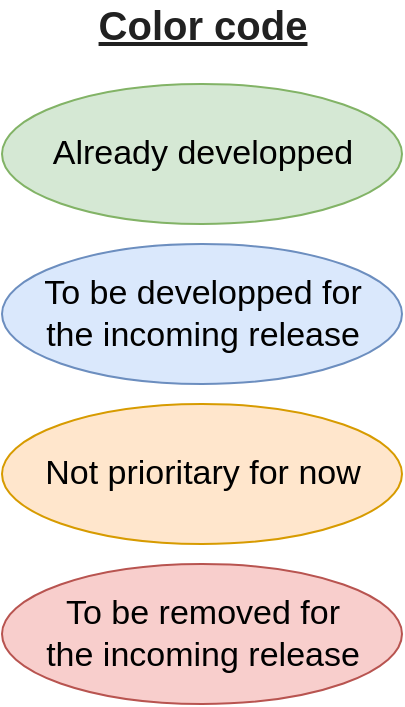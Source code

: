 <mxfile>
    <diagram id="7Q73xvFbo6Lc1X73OgbL" name="Legend">
        <mxGraphModel dx="1372" dy="865" grid="1" gridSize="10" guides="1" tooltips="1" connect="1" arrows="1" fold="1" page="1" pageScale="1" pageWidth="850" pageHeight="1100" math="0" shadow="0">
            <root>
                <mxCell id="JNwWTo-fN9mS3gBrd5xR-0"/>
                <mxCell id="JNwWTo-fN9mS3gBrd5xR-1" parent="JNwWTo-fN9mS3gBrd5xR-0"/>
                <mxCell id="dSNI0PaeM4whHD8-G8Yc-0" value="&lt;font style=&quot;font-size: 17px&quot;&gt;To be developped for &lt;br&gt;the incoming release&lt;/font&gt;" style="shape=ellipse;container=1;horizontal=1;horizontalStack=0;resizeParent=1;resizeParentMax=0;resizeLast=0;html=1;dashed=0;collapsible=0;fillColor=#dae8fc;strokeColor=#6c8ebf;" vertex="1" parent="JNwWTo-fN9mS3gBrd5xR-1">
                    <mxGeometry x="325" y="200" width="200" height="70" as="geometry"/>
                </mxCell>
                <mxCell id="dSNI0PaeM4whHD8-G8Yc-1" value="&lt;span style=&quot;font-size: 17px&quot;&gt;Not prioritary for now&lt;/span&gt;" style="shape=ellipse;container=1;horizontal=1;horizontalStack=0;resizeParent=1;resizeParentMax=0;resizeLast=0;html=1;dashed=0;collapsible=0;fillColor=#ffe6cc;strokeColor=#d79b00;" vertex="1" parent="JNwWTo-fN9mS3gBrd5xR-1">
                    <mxGeometry x="325" y="280" width="200" height="70" as="geometry"/>
                </mxCell>
                <mxCell id="dSNI0PaeM4whHD8-G8Yc-2" value="&lt;span style=&quot;font-size: 17px&quot;&gt;To be removed for &lt;br&gt;the incoming release&lt;/span&gt;" style="shape=ellipse;container=1;horizontal=1;horizontalStack=0;resizeParent=1;resizeParentMax=0;resizeLast=0;html=1;dashed=0;collapsible=0;fillColor=#f8cecc;strokeColor=#b85450;" vertex="1" parent="JNwWTo-fN9mS3gBrd5xR-1">
                    <mxGeometry x="325" y="360" width="200" height="70" as="geometry"/>
                </mxCell>
                <mxCell id="dSNI0PaeM4whHD8-G8Yc-3" value="&lt;span style=&quot;font-size: 17px&quot;&gt;Already developped&lt;/span&gt;" style="shape=ellipse;container=1;horizontal=1;horizontalStack=0;resizeParent=1;resizeParentMax=0;resizeLast=0;html=1;dashed=0;collapsible=0;fillColor=#d5e8d4;strokeColor=#82b366;" vertex="1" parent="JNwWTo-fN9mS3gBrd5xR-1">
                    <mxGeometry x="325" y="120" width="200" height="70" as="geometry"/>
                </mxCell>
                <mxCell id="dSNI0PaeM4whHD8-G8Yc-4" value="&lt;font style=&quot;font-size: 20px&quot; color=&quot;#212121&quot;&gt;&lt;b&gt;&lt;u&gt;Color code&lt;/u&gt;&lt;/b&gt;&lt;/font&gt;" style="text;html=1;align=center;verticalAlign=middle;resizable=0;points=[];autosize=1;strokeColor=none;fontColor=#4A50FF;" vertex="1" parent="JNwWTo-fN9mS3gBrd5xR-1">
                    <mxGeometry x="365" y="80" width="120" height="20" as="geometry"/>
                </mxCell>
            </root>
        </mxGraphModel>
    </diagram>
    <diagram id="cbfXLUTXEf58w67_qGHS" name="Entity">
        <mxGraphModel dx="968" dy="611" grid="0" gridSize="10" guides="1" tooltips="1" connect="1" arrows="1" fold="1" page="1" pageScale="1" pageWidth="850" pageHeight="1100" math="0" shadow="0">
            <root>
                <mxCell id="vR7GpwsqHVl2j0PQMtB7-0"/>
                <mxCell id="vR7GpwsqHVl2j0PQMtB7-1" parent="vR7GpwsqHVl2j0PQMtB7-0"/>
                <mxCell id="Dr3ybg58_hoTVO-j75F4-0" value="&lt;b&gt;Entity&lt;/b&gt;&lt;br&gt;{abstract}" style="swimlane;fontStyle=0;align=center;verticalAlign=top;childLayout=stackLayout;horizontal=1;startSize=40;horizontalStack=0;resizeParent=1;resizeParentMax=0;resizeLast=0;collapsible=0;marginBottom=0;html=1;fillColor=#dae8fc;strokeColor=#6c8ebf;" parent="vR7GpwsqHVl2j0PQMtB7-1" vertex="1">
                    <mxGeometry x="390" y="71.52" width="140" height="48" as="geometry"/>
                </mxCell>
                <mxCell id="Dr3ybg58_hoTVO-j75F4-5" value="" style="line;strokeWidth=1;fillColor=none;align=left;verticalAlign=middle;spacingTop=-1;spacingLeft=3;spacingRight=3;rotatable=0;labelPosition=right;points=[];portConstraint=eastwest;" parent="Dr3ybg58_hoTVO-j75F4-0" vertex="1">
                    <mxGeometry y="40" width="140" height="8" as="geometry"/>
                </mxCell>
                <mxCell id="SE3Ct1JITwPaPOSgtTiB-4" value="&lt;b&gt;Profile&lt;/b&gt;&lt;br&gt;{abstract}" style="swimlane;fontStyle=0;align=center;verticalAlign=top;childLayout=stackLayout;horizontal=1;startSize=40;horizontalStack=0;resizeParent=1;resizeParentMax=0;resizeLast=0;collapsible=0;marginBottom=0;html=1;fillColor=#dae8fc;strokeColor=#6c8ebf;" parent="vR7GpwsqHVl2j0PQMtB7-1" vertex="1">
                    <mxGeometry x="590" y="71.52" width="140" height="48" as="geometry"/>
                </mxCell>
                <mxCell id="SE3Ct1JITwPaPOSgtTiB-9" value="" style="line;strokeWidth=1;fillColor=none;align=left;verticalAlign=middle;spacingTop=-1;spacingLeft=3;spacingRight=3;rotatable=0;labelPosition=right;points=[];portConstraint=eastwest;" parent="SE3Ct1JITwPaPOSgtTiB-4" vertex="1">
                    <mxGeometry y="40" width="140" height="8" as="geometry"/>
                </mxCell>
                <mxCell id="tdEXfFqMq9Xt0WxFmDCe-0" style="edgeStyle=orthogonalEdgeStyle;rounded=0;orthogonalLoop=1;jettySize=auto;html=1;startArrow=diamond;startFill=1;" parent="vR7GpwsqHVl2j0PQMtB7-1" source="Dr3ybg58_hoTVO-j75F4-0" target="SE3Ct1JITwPaPOSgtTiB-4" edge="1">
                    <mxGeometry relative="1" as="geometry"/>
                </mxCell>
                <mxCell id="J3B-ocEqM88SpD8_Ry2r-18" style="edgeStyle=orthogonalEdgeStyle;rounded=0;orthogonalLoop=1;jettySize=auto;html=1;exitX=0.5;exitY=0;exitDx=0;exitDy=0;startArrow=none;startFill=0;endArrow=block;endFill=0;" parent="vR7GpwsqHVl2j0PQMtB7-1" source="J3B-ocEqM88SpD8_Ry2r-0" target="Dr3ybg58_hoTVO-j75F4-0" edge="1">
                    <mxGeometry relative="1" as="geometry"/>
                </mxCell>
                <mxCell id="J3B-ocEqM88SpD8_Ry2r-0" value="&lt;b&gt;Community&lt;/b&gt;" style="swimlane;fontStyle=0;align=center;verticalAlign=top;childLayout=stackLayout;horizontal=1;startSize=24;horizontalStack=0;resizeParent=1;resizeParentMax=0;resizeLast=0;collapsible=0;marginBottom=0;html=1;fillColor=#dae8fc;strokeColor=#6c8ebf;" parent="vR7GpwsqHVl2j0PQMtB7-1" vertex="1">
                    <mxGeometry x="295" y="196.52" width="140" height="32" as="geometry"/>
                </mxCell>
                <mxCell id="J3B-ocEqM88SpD8_Ry2r-5" value="" style="line;strokeWidth=1;fillColor=none;align=left;verticalAlign=middle;spacingTop=-1;spacingLeft=3;spacingRight=3;rotatable=0;labelPosition=right;points=[];portConstraint=eastwest;" parent="J3B-ocEqM88SpD8_Ry2r-0" vertex="1">
                    <mxGeometry y="24" width="140" height="8" as="geometry"/>
                </mxCell>
                <mxCell id="J3B-ocEqM88SpD8_Ry2r-17" style="edgeStyle=orthogonalEdgeStyle;rounded=0;orthogonalLoop=1;jettySize=auto;html=1;exitX=0.5;exitY=0;exitDx=0;exitDy=0;startArrow=none;startFill=0;endArrow=block;endFill=0;" parent="vR7GpwsqHVl2j0PQMtB7-1" source="J3B-ocEqM88SpD8_Ry2r-8" target="Dr3ybg58_hoTVO-j75F4-0" edge="1">
                    <mxGeometry relative="1" as="geometry"/>
                </mxCell>
                <mxCell id="J3B-ocEqM88SpD8_Ry2r-8" value="&lt;b&gt;User&lt;/b&gt;" style="swimlane;fontStyle=0;align=center;verticalAlign=top;childLayout=stackLayout;horizontal=1;startSize=24;horizontalStack=0;resizeParent=1;resizeParentMax=0;resizeLast=0;collapsible=0;marginBottom=0;html=1;fillColor=#dae8fc;strokeColor=#6c8ebf;" parent="vR7GpwsqHVl2j0PQMtB7-1" vertex="1">
                    <mxGeometry x="485" y="196.52" width="140" height="32" as="geometry"/>
                </mxCell>
                <mxCell id="J3B-ocEqM88SpD8_Ry2r-13" value="" style="line;strokeWidth=1;fillColor=none;align=left;verticalAlign=middle;spacingTop=-1;spacingLeft=3;spacingRight=3;rotatable=0;labelPosition=right;points=[];portConstraint=eastwest;" parent="J3B-ocEqM88SpD8_Ry2r-8" vertex="1">
                    <mxGeometry y="24" width="140" height="8" as="geometry"/>
                </mxCell>
                <mxCell id="ZX2MuzR1lza-Q1PuyQGw-1" value="&lt;b&gt;Conversation&lt;/b&gt;" style="swimlane;fontStyle=0;align=center;verticalAlign=top;childLayout=stackLayout;horizontal=1;startSize=40;horizontalStack=0;resizeParent=1;resizeParentMax=0;resizeLast=0;collapsible=0;marginBottom=0;html=1;fillColor=#ffe6cc;strokeColor=#d79b00;" vertex="1" parent="vR7GpwsqHVl2j0PQMtB7-1">
                    <mxGeometry x="60" y="114.52" width="210" height="200" as="geometry"/>
                </mxCell>
                <mxCell id="ZX2MuzR1lza-Q1PuyQGw-2" value="attributes" style="text;html=1;strokeColor=none;fillColor=none;align=center;verticalAlign=middle;spacingLeft=4;spacingRight=4;overflow=hidden;rotatable=0;points=[[0,0.5],[1,0.5]];portConstraint=eastwest;" vertex="1" parent="ZX2MuzR1lza-Q1PuyQGw-1">
                    <mxGeometry y="40" width="210" height="20" as="geometry"/>
                </mxCell>
                <mxCell id="ZX2MuzR1lza-Q1PuyQGw-3" value="- name : str" style="text;html=1;strokeColor=none;fillColor=none;align=left;verticalAlign=middle;spacingLeft=4;spacingRight=4;overflow=hidden;rotatable=0;points=[[0,0.5],[1,0.5]];portConstraint=eastwest;" vertex="1" parent="ZX2MuzR1lza-Q1PuyQGw-1">
                    <mxGeometry y="60" width="210" height="20" as="geometry"/>
                </mxCell>
                <mxCell id="ZX2MuzR1lza-Q1PuyQGw-4" value="" style="line;strokeWidth=1;fillColor=none;align=left;verticalAlign=middle;spacingTop=-1;spacingLeft=3;spacingRight=3;rotatable=0;labelPosition=right;points=[];portConstraint=eastwest;" vertex="1" parent="ZX2MuzR1lza-Q1PuyQGw-1">
                    <mxGeometry y="80" width="210" height="8" as="geometry"/>
                </mxCell>
                <mxCell id="ZX2MuzR1lza-Q1PuyQGw-5" value="operations" style="text;html=1;strokeColor=none;fillColor=none;align=center;verticalAlign=middle;spacingLeft=4;spacingRight=4;overflow=hidden;rotatable=0;points=[[0,0.5],[1,0.5]];portConstraint=eastwest;" vertex="1" parent="ZX2MuzR1lza-Q1PuyQGw-1">
                    <mxGeometry y="88" width="210" height="20" as="geometry"/>
                </mxCell>
                <mxCell id="ZX2MuzR1lza-Q1PuyQGw-6" value="+ add_member()&lt;br&gt;+ remove_member()&lt;br&gt;+ get_messages()&lt;br&gt;+ set_message()&lt;br&gt;+ edit_message()&lt;br&gt;+ delete_message()" style="text;html=1;strokeColor=none;fillColor=none;align=left;verticalAlign=middle;spacingLeft=4;spacingRight=4;overflow=hidden;rotatable=0;points=[[0,0.5],[1,0.5]];portConstraint=eastwest;" vertex="1" parent="ZX2MuzR1lza-Q1PuyQGw-1">
                    <mxGeometry y="108" width="210" height="92" as="geometry"/>
                </mxCell>
                <mxCell id="ZX2MuzR1lza-Q1PuyQGw-7" style="edgeStyle=orthogonalEdgeStyle;rounded=0;orthogonalLoop=1;jettySize=auto;html=1;startArrow=none;startFill=0;endArrow=none;endFill=0;exitX=0;exitY=0.5;exitDx=0;exitDy=0;entryX=0.5;entryY=0;entryDx=0;entryDy=0;" edge="1" parent="vR7GpwsqHVl2j0PQMtB7-1" target="ZX2MuzR1lza-Q1PuyQGw-1" source="Dr3ybg58_hoTVO-j75F4-0">
                    <mxGeometry relative="1" as="geometry">
                        <mxPoint x="165.0" y="62.52" as="sourcePoint"/>
                        <mxPoint x="170" y="104.52" as="targetPoint"/>
                    </mxGeometry>
                </mxCell>
                <mxCell id="ZX2MuzR1lza-Q1PuyQGw-8" value="2..*" style="edgeLabel;html=1;align=center;verticalAlign=middle;resizable=0;points=[];" vertex="1" connectable="0" parent="ZX2MuzR1lza-Q1PuyQGw-7">
                    <mxGeometry x="-0.303" y="-1" relative="1" as="geometry">
                        <mxPoint x="65" y="-14" as="offset"/>
                    </mxGeometry>
                </mxCell>
                <mxCell id="ZX2MuzR1lza-Q1PuyQGw-9" value="0..*" style="edgeLabel;html=1;align=center;verticalAlign=middle;resizable=0;points=[];" vertex="1" connectable="0" parent="ZX2MuzR1lza-Q1PuyQGw-7">
                    <mxGeometry x="0.324" y="-1" relative="1" as="geometry">
                        <mxPoint x="-84" y="3" as="offset"/>
                    </mxGeometry>
                </mxCell>
            </root>
        </mxGraphModel>
    </diagram>
    <diagram id="XqjwoE5M_XunVgcJr7Wm" name="Profile">
        <mxGraphModel dx="968" dy="611" grid="0" gridSize="10" guides="1" tooltips="1" connect="1" arrows="1" fold="1" page="1" pageScale="1" pageWidth="850" pageHeight="1100" math="0" shadow="0">
            <root>
                <mxCell id="yatsVhyLFIW9eb4xyOkw-0"/>
                <mxCell id="yatsVhyLFIW9eb4xyOkw-1" parent="yatsVhyLFIW9eb4xyOkw-0"/>
                <mxCell id="661S92DdQ8QbrHNp3JBY-0" value="&lt;i&gt;&lt;b&gt;Profile&lt;/b&gt;&lt;/i&gt;&lt;br&gt;{abstract}" style="swimlane;fontStyle=0;align=center;verticalAlign=top;childLayout=stackLayout;horizontal=1;startSize=50;horizontalStack=0;resizeParent=1;resizeParentMax=0;resizeLast=0;collapsible=0;marginBottom=0;html=1;fillColor=#dae8fc;strokeColor=#6c8ebf;" parent="yatsVhyLFIW9eb4xyOkw-1" vertex="1">
                    <mxGeometry x="415" y="20" width="180" height="330" as="geometry"/>
                </mxCell>
                <mxCell id="661S92DdQ8QbrHNp3JBY-1" value="attributes" style="text;html=1;strokeColor=none;fillColor=none;align=center;verticalAlign=middle;spacingLeft=4;spacingRight=4;overflow=hidden;rotatable=0;points=[[0,0.5],[1,0.5]];portConstraint=eastwest;" parent="661S92DdQ8QbrHNp3JBY-0" vertex="1">
                    <mxGeometry y="50" width="180" height="20" as="geometry"/>
                </mxCell>
                <mxCell id="661S92DdQ8QbrHNp3JBY-4" value="- name : str&lt;br&gt;- picture : img&lt;br&gt;- influence_points : int&lt;br&gt;- trophies&lt;br&gt;- honorific_title : HonorificTitle&lt;br&gt;- description : str" style="text;html=1;strokeColor=none;fillColor=none;align=left;verticalAlign=middle;spacingLeft=4;spacingRight=4;overflow=hidden;rotatable=0;points=[[0,0.5],[1,0.5]];portConstraint=eastwest;" parent="661S92DdQ8QbrHNp3JBY-0" vertex="1">
                    <mxGeometry y="70" width="180" height="100" as="geometry"/>
                </mxCell>
                <mxCell id="661S92DdQ8QbrHNp3JBY-5" value="" style="line;strokeWidth=1;fillColor=none;align=left;verticalAlign=middle;spacingTop=-1;spacingLeft=3;spacingRight=3;rotatable=0;labelPosition=right;points=[];portConstraint=eastwest;" parent="661S92DdQ8QbrHNp3JBY-0" vertex="1">
                    <mxGeometry y="170" width="180" height="8" as="geometry"/>
                </mxCell>
                <mxCell id="661S92DdQ8QbrHNp3JBY-6" value="operations" style="text;html=1;strokeColor=none;fillColor=none;align=center;verticalAlign=middle;spacingLeft=4;spacingRight=4;overflow=hidden;rotatable=0;points=[[0,0.5],[1,0.5]];portConstraint=eastwest;" parent="661S92DdQ8QbrHNp3JBY-0" vertex="1">
                    <mxGeometry y="178" width="180" height="20" as="geometry"/>
                </mxCell>
                <mxCell id="661S92DdQ8QbrHNp3JBY-7" value="+ set_name()&lt;br&gt;+ add_points()&lt;br&gt;+ add_honorific_title()&lt;br&gt;+ add_trophy()&lt;br&gt;+ set_description()&lt;br&gt;&lt;br&gt;+ get_name()&lt;br&gt;+ get_points()&lt;br&gt;+ get_description()" style="text;html=1;strokeColor=none;fillColor=none;align=left;verticalAlign=middle;spacingLeft=4;spacingRight=4;overflow=hidden;rotatable=0;points=[[0,0.5],[1,0.5]];portConstraint=eastwest;" parent="661S92DdQ8QbrHNp3JBY-0" vertex="1">
                    <mxGeometry y="198" width="180" height="132" as="geometry"/>
                </mxCell>
                <mxCell id="661S92DdQ8QbrHNp3JBY-8" value="&lt;b&gt;ActivityHistory&lt;/b&gt;" style="swimlane;fontStyle=0;align=center;verticalAlign=top;childLayout=stackLayout;horizontal=1;startSize=40;horizontalStack=0;resizeParent=1;resizeParentMax=0;resizeLast=0;collapsible=0;marginBottom=0;html=1;fillColor=#ffe6cc;strokeColor=#d79b00;" parent="yatsVhyLFIW9eb4xyOkw-1" vertex="1">
                    <mxGeometry x="660" y="101" width="140" height="168" as="geometry"/>
                </mxCell>
                <mxCell id="661S92DdQ8QbrHNp3JBY-9" value="attributes" style="text;html=1;strokeColor=none;fillColor=none;align=center;verticalAlign=middle;spacingLeft=4;spacingRight=4;overflow=hidden;rotatable=0;points=[[0,0.5],[1,0.5]];portConstraint=eastwest;" parent="661S92DdQ8QbrHNp3JBY-8" vertex="1">
                    <mxGeometry y="40" width="140" height="20" as="geometry"/>
                </mxCell>
                <mxCell id="661S92DdQ8QbrHNp3JBY-10" value="attribute1" style="text;html=1;strokeColor=none;fillColor=none;align=left;verticalAlign=middle;spacingLeft=4;spacingRight=4;overflow=hidden;rotatable=0;points=[[0,0.5],[1,0.5]];portConstraint=eastwest;" parent="661S92DdQ8QbrHNp3JBY-8" vertex="1">
                    <mxGeometry y="60" width="140" height="20" as="geometry"/>
                </mxCell>
                <mxCell id="661S92DdQ8QbrHNp3JBY-11" value="inherited attribute2" style="text;html=1;strokeColor=none;fillColor=none;align=left;verticalAlign=middle;spacingLeft=4;spacingRight=4;overflow=hidden;rotatable=0;points=[[0,0.5],[1,0.5]];portConstraint=eastwest;fontColor=#808080;" parent="661S92DdQ8QbrHNp3JBY-8" vertex="1">
                    <mxGeometry y="80" width="140" height="20" as="geometry"/>
                </mxCell>
                <mxCell id="661S92DdQ8QbrHNp3JBY-12" value="..." style="text;html=1;strokeColor=none;fillColor=none;align=left;verticalAlign=middle;spacingLeft=4;spacingRight=4;overflow=hidden;rotatable=0;points=[[0,0.5],[1,0.5]];portConstraint=eastwest;" parent="661S92DdQ8QbrHNp3JBY-8" vertex="1">
                    <mxGeometry y="100" width="140" height="20" as="geometry"/>
                </mxCell>
                <mxCell id="661S92DdQ8QbrHNp3JBY-13" value="" style="line;strokeWidth=1;fillColor=none;align=left;verticalAlign=middle;spacingTop=-1;spacingLeft=3;spacingRight=3;rotatable=0;labelPosition=right;points=[];portConstraint=eastwest;" parent="661S92DdQ8QbrHNp3JBY-8" vertex="1">
                    <mxGeometry y="120" width="140" height="8" as="geometry"/>
                </mxCell>
                <mxCell id="661S92DdQ8QbrHNp3JBY-14" value="operations" style="text;html=1;strokeColor=none;fillColor=none;align=center;verticalAlign=middle;spacingLeft=4;spacingRight=4;overflow=hidden;rotatable=0;points=[[0,0.5],[1,0.5]];portConstraint=eastwest;" parent="661S92DdQ8QbrHNp3JBY-8" vertex="1">
                    <mxGeometry y="128" width="140" height="20" as="geometry"/>
                </mxCell>
                <mxCell id="661S92DdQ8QbrHNp3JBY-15" value="operation1" style="text;html=1;strokeColor=none;fillColor=none;align=left;verticalAlign=middle;spacingLeft=4;spacingRight=4;overflow=hidden;rotatable=0;points=[[0,0.5],[1,0.5]];portConstraint=eastwest;" parent="661S92DdQ8QbrHNp3JBY-8" vertex="1">
                    <mxGeometry y="148" width="140" height="20" as="geometry"/>
                </mxCell>
                <mxCell id="661S92DdQ8QbrHNp3JBY-16" style="edgeStyle=orthogonalEdgeStyle;rounded=0;orthogonalLoop=1;jettySize=auto;html=1;exitX=0.5;exitY=0;exitDx=0;exitDy=0;startArrow=none;startFill=0;endArrow=block;endFill=0;" parent="yatsVhyLFIW9eb4xyOkw-1" source="661S92DdQ8QbrHNp3JBY-17" target="661S92DdQ8QbrHNp3JBY-0" edge="1">
                    <mxGeometry relative="1" as="geometry">
                        <Array as="points">
                            <mxPoint x="310" y="444"/>
                            <mxPoint x="310" y="394"/>
                            <mxPoint x="485" y="394"/>
                        </Array>
                    </mxGeometry>
                </mxCell>
                <mxCell id="661S92DdQ8QbrHNp3JBY-17" value="&lt;b&gt;UserProfile&lt;/b&gt;" style="swimlane;fontStyle=0;align=center;verticalAlign=top;childLayout=stackLayout;horizontal=1;startSize=40;horizontalStack=0;resizeParent=1;resizeParentMax=0;resizeLast=0;collapsible=0;marginBottom=0;html=1;fillColor=#dae8fc;strokeColor=#6c8ebf;" parent="yatsVhyLFIW9eb4xyOkw-1" vertex="1">
                    <mxGeometry x="237.5" y="420" width="140" height="48" as="geometry"/>
                </mxCell>
                <mxCell id="661S92DdQ8QbrHNp3JBY-22" value="" style="line;strokeWidth=1;fillColor=none;align=left;verticalAlign=middle;spacingTop=-1;spacingLeft=3;spacingRight=3;rotatable=0;labelPosition=right;points=[];portConstraint=eastwest;" parent="661S92DdQ8QbrHNp3JBY-17" vertex="1">
                    <mxGeometry y="40" width="140" height="8" as="geometry"/>
                </mxCell>
                <mxCell id="661S92DdQ8QbrHNp3JBY-25" value="&lt;b&gt;CommunityProfile&lt;/b&gt;&lt;br&gt;" style="swimlane;fontStyle=0;align=center;verticalAlign=top;childLayout=stackLayout;horizontal=1;startSize=40;horizontalStack=0;resizeParent=1;resizeParentMax=0;resizeLast=0;collapsible=0;marginBottom=0;html=1;fillColor=#dae8fc;strokeColor=#6c8ebf;" parent="yatsVhyLFIW9eb4xyOkw-1" vertex="1">
                    <mxGeometry x="632.5" y="420" width="140" height="48" as="geometry"/>
                </mxCell>
                <mxCell id="661S92DdQ8QbrHNp3JBY-30" value="" style="line;strokeWidth=1;fillColor=none;align=left;verticalAlign=middle;spacingTop=-1;spacingLeft=3;spacingRight=3;rotatable=0;labelPosition=right;points=[];portConstraint=eastwest;" parent="661S92DdQ8QbrHNp3JBY-25" vertex="1">
                    <mxGeometry y="40" width="140" height="8" as="geometry"/>
                </mxCell>
                <mxCell id="661S92DdQ8QbrHNp3JBY-33" style="edgeStyle=orthogonalEdgeStyle;rounded=0;orthogonalLoop=1;jettySize=auto;html=1;startArrow=diamond;startFill=1;endArrow=classic;endFill=1;" parent="yatsVhyLFIW9eb4xyOkw-1" source="661S92DdQ8QbrHNp3JBY-0" target="661S92DdQ8QbrHNp3JBY-8" edge="1">
                    <mxGeometry relative="1" as="geometry"/>
                </mxCell>
                <mxCell id="661S92DdQ8QbrHNp3JBY-34" style="edgeStyle=orthogonalEdgeStyle;rounded=0;orthogonalLoop=1;jettySize=auto;html=1;startArrow=none;startFill=0;endArrow=block;endFill=0;exitX=0.5;exitY=0;exitDx=0;exitDy=0;" parent="yatsVhyLFIW9eb4xyOkw-1" source="661S92DdQ8QbrHNp3JBY-25" target="661S92DdQ8QbrHNp3JBY-0" edge="1">
                    <mxGeometry relative="1" as="geometry">
                        <mxPoint x="385" y="288.5" as="sourcePoint"/>
                        <mxPoint x="495" y="247.5" as="targetPoint"/>
                        <Array as="points">
                            <mxPoint x="705" y="420"/>
                            <mxPoint x="705" y="394"/>
                            <mxPoint x="485" y="394"/>
                        </Array>
                    </mxGeometry>
                </mxCell>
                <mxCell id="GASgsY5QE96NTFpUy7a1-0" value="&lt;b&gt;CommunityMemberProfile&lt;/b&gt;" style="swimlane;fontStyle=0;align=center;verticalAlign=top;childLayout=stackLayout;horizontal=1;startSize=40;horizontalStack=0;resizeParent=1;resizeParentMax=0;resizeLast=0;collapsible=0;marginBottom=0;html=1;fillColor=#ffe6cc;strokeColor=#d79b00;" parent="yatsVhyLFIW9eb4xyOkw-1" vertex="1">
                    <mxGeometry x="425" y="540" width="160" height="170" as="geometry"/>
                </mxCell>
                <mxCell id="GASgsY5QE96NTFpUy7a1-1" value="attributes" style="text;html=1;strokeColor=none;fillColor=none;align=center;verticalAlign=middle;spacingLeft=4;spacingRight=4;overflow=hidden;rotatable=0;points=[[0,0.5],[1,0.5]];portConstraint=eastwest;" parent="GASgsY5QE96NTFpUy7a1-0" vertex="1">
                    <mxGeometry y="40" width="160" height="20" as="geometry"/>
                </mxCell>
                <mxCell id="GASgsY5QE96NTFpUy7a1-2" value="attribute1" style="text;html=1;strokeColor=none;fillColor=none;align=left;verticalAlign=middle;spacingLeft=4;spacingRight=4;overflow=hidden;rotatable=0;points=[[0,0.5],[1,0.5]];portConstraint=eastwest;" parent="GASgsY5QE96NTFpUy7a1-0" vertex="1">
                    <mxGeometry y="60" width="160" height="20" as="geometry"/>
                </mxCell>
                <mxCell id="GASgsY5QE96NTFpUy7a1-3" value="inherited attribute2" style="text;html=1;strokeColor=none;fillColor=none;align=left;verticalAlign=middle;spacingLeft=4;spacingRight=4;overflow=hidden;rotatable=0;points=[[0,0.5],[1,0.5]];portConstraint=eastwest;fontColor=#808080;" parent="GASgsY5QE96NTFpUy7a1-0" vertex="1">
                    <mxGeometry y="80" width="160" height="20" as="geometry"/>
                </mxCell>
                <mxCell id="GASgsY5QE96NTFpUy7a1-4" value="..." style="text;html=1;strokeColor=none;fillColor=none;align=left;verticalAlign=middle;spacingLeft=4;spacingRight=4;overflow=hidden;rotatable=0;points=[[0,0.5],[1,0.5]];portConstraint=eastwest;" parent="GASgsY5QE96NTFpUy7a1-0" vertex="1">
                    <mxGeometry y="100" width="160" height="20" as="geometry"/>
                </mxCell>
                <mxCell id="GASgsY5QE96NTFpUy7a1-5" value="" style="line;strokeWidth=1;fillColor=none;align=left;verticalAlign=middle;spacingTop=-1;spacingLeft=3;spacingRight=3;rotatable=0;labelPosition=right;points=[];portConstraint=eastwest;" parent="GASgsY5QE96NTFpUy7a1-0" vertex="1">
                    <mxGeometry y="120" width="160" height="8" as="geometry"/>
                </mxCell>
                <mxCell id="GASgsY5QE96NTFpUy7a1-6" value="operations" style="text;html=1;strokeColor=none;fillColor=none;align=center;verticalAlign=middle;spacingLeft=4;spacingRight=4;overflow=hidden;rotatable=0;points=[[0,0.5],[1,0.5]];portConstraint=eastwest;" parent="GASgsY5QE96NTFpUy7a1-0" vertex="1">
                    <mxGeometry y="128" width="160" height="20" as="geometry"/>
                </mxCell>
                <mxCell id="GASgsY5QE96NTFpUy7a1-7" value="operation1" style="text;html=1;strokeColor=none;fillColor=none;align=left;verticalAlign=middle;spacingLeft=4;spacingRight=4;overflow=hidden;rotatable=0;points=[[0,0.5],[1,0.5]];portConstraint=eastwest;" parent="GASgsY5QE96NTFpUy7a1-0" vertex="1">
                    <mxGeometry y="148" width="160" height="22" as="geometry"/>
                </mxCell>
                <mxCell id="SNE8ASU2IdFFooqJgjjx-0" value="&amp;lt;&amp;lt;enumeration&amp;gt;&amp;gt;&lt;br&gt;&lt;b&gt;HonorificTitle&lt;/b&gt;" style="swimlane;fontStyle=0;align=center;verticalAlign=top;childLayout=stackLayout;horizontal=1;startSize=40;horizontalStack=0;resizeParent=1;resizeParentMax=0;resizeLast=0;collapsible=0;marginBottom=0;html=1;fillColor=#dae8fc;strokeColor=#6c8ebf;" vertex="1" parent="yatsVhyLFIW9eb4xyOkw-1">
                    <mxGeometry x="220" y="90" width="140" height="100" as="geometry"/>
                </mxCell>
                <mxCell id="SNE8ASU2IdFFooqJgjjx-1" value="Newbie&lt;br&gt;Influencer&lt;br&gt;Genius" style="text;html=1;strokeColor=none;fillColor=none;align=left;verticalAlign=middle;spacingLeft=4;spacingRight=4;overflow=hidden;rotatable=0;points=[[0,0.5],[1,0.5]];portConstraint=eastwest;" vertex="1" parent="SNE8ASU2IdFFooqJgjjx-0">
                    <mxGeometry y="40" width="140" height="60" as="geometry"/>
                </mxCell>
                <mxCell id="OrksXpLrErTqiQhcqWN5-0" style="edgeStyle=orthogonalEdgeStyle;rounded=0;orthogonalLoop=1;jettySize=auto;html=1;startArrow=none;startFill=0;endArrow=open;endFill=0;dashed=1;" edge="1" parent="yatsVhyLFIW9eb4xyOkw-1" source="661S92DdQ8QbrHNp3JBY-4" target="SNE8ASU2IdFFooqJgjjx-0">
                    <mxGeometry relative="1" as="geometry">
                        <mxPoint x="380" y="254" as="sourcePoint"/>
                        <mxPoint x="380" y="144" as="targetPoint"/>
                    </mxGeometry>
                </mxCell>
                <mxCell id="OrksXpLrErTqiQhcqWN5-1" value="&amp;lt;&amp;lt;use&amp;gt;&amp;gt;" style="edgeLabel;html=1;align=center;verticalAlign=middle;resizable=0;points=[];" vertex="1" connectable="0" parent="OrksXpLrErTqiQhcqWN5-0">
                    <mxGeometry x="0.369" y="-1" relative="1" as="geometry">
                        <mxPoint x="13" y="1" as="offset"/>
                    </mxGeometry>
                </mxCell>
                <mxCell id="fJ2rF4hLyUruVHzGQlDc-0" value="&lt;b&gt;CertifiedInfo&lt;/b&gt;&lt;br&gt;{abstract}" style="swimlane;fontStyle=0;align=center;verticalAlign=top;childLayout=stackLayout;horizontal=1;startSize=40;horizontalStack=0;resizeParent=1;resizeParentMax=0;resizeLast=0;collapsible=0;marginBottom=0;html=1;fillColor=#ffe6cc;strokeColor=#d79b00;" vertex="1" parent="yatsVhyLFIW9eb4xyOkw-1">
                    <mxGeometry x="220" y="240" width="140" height="88" as="geometry"/>
                </mxCell>
                <mxCell id="fJ2rF4hLyUruVHzGQlDc-1" value="attributes" style="text;html=1;strokeColor=none;fillColor=none;align=center;verticalAlign=middle;spacingLeft=4;spacingRight=4;overflow=hidden;rotatable=0;points=[[0,0.5],[1,0.5]];portConstraint=eastwest;" vertex="1" parent="fJ2rF4hLyUruVHzGQlDc-0">
                    <mxGeometry y="40" width="140" height="20" as="geometry"/>
                </mxCell>
                <mxCell id="fJ2rF4hLyUruVHzGQlDc-3" value="" style="line;strokeWidth=1;fillColor=none;align=left;verticalAlign=middle;spacingTop=-1;spacingLeft=3;spacingRight=3;rotatable=0;labelPosition=right;points=[];portConstraint=eastwest;" vertex="1" parent="fJ2rF4hLyUruVHzGQlDc-0">
                    <mxGeometry y="60" width="140" height="8" as="geometry"/>
                </mxCell>
                <mxCell id="fJ2rF4hLyUruVHzGQlDc-4" value="operations" style="text;html=1;strokeColor=none;fillColor=none;align=center;verticalAlign=middle;spacingLeft=4;spacingRight=4;overflow=hidden;rotatable=0;points=[[0,0.5],[1,0.5]];portConstraint=eastwest;" vertex="1" parent="fJ2rF4hLyUruVHzGQlDc-0">
                    <mxGeometry y="68" width="140" height="20" as="geometry"/>
                </mxCell>
                <mxCell id="fJ2rF4hLyUruVHzGQlDc-6" style="edgeStyle=orthogonalEdgeStyle;rounded=0;orthogonalLoop=1;jettySize=auto;html=1;startArrow=diamond;startFill=1;endArrow=classic;endFill=1;entryX=1;entryY=0.5;entryDx=0;entryDy=0;" edge="1" parent="yatsVhyLFIW9eb4xyOkw-1" source="661S92DdQ8QbrHNp3JBY-0" target="fJ2rF4hLyUruVHzGQlDc-1">
                    <mxGeometry relative="1" as="geometry">
                        <mxPoint x="605" y="195" as="sourcePoint"/>
                        <mxPoint x="670" y="195" as="targetPoint"/>
                    </mxGeometry>
                </mxCell>
            </root>
        </mxGraphModel>
    </diagram>
    <diagram id="JUWohr0KZwzkv6lewd0g" name="User">
        <mxGraphModel dx="968" dy="611" grid="0" gridSize="10" guides="1" tooltips="1" connect="1" arrows="1" fold="1" page="1" pageScale="1" pageWidth="850" pageHeight="1100" math="0" shadow="0">
            <root>
                <mxCell id="I5FVBwRa2uI8hTlcyOZ0-0"/>
                <mxCell id="I5FVBwRa2uI8hTlcyOZ0-1" parent="I5FVBwRa2uI8hTlcyOZ0-0"/>
                <mxCell id="RGsFZUNSm0vtMsOp0CvG-0" value="&lt;b&gt;Account&lt;/b&gt;" style="swimlane;fontStyle=0;align=center;verticalAlign=top;childLayout=stackLayout;horizontal=1;startSize=40;horizontalStack=0;resizeParent=1;resizeParentMax=0;resizeLast=0;collapsible=0;marginBottom=0;html=1;fillColor=#dae8fc;strokeColor=#6c8ebf;" parent="I5FVBwRa2uI8hTlcyOZ0-1" vertex="1">
                    <mxGeometry x="550" y="110" width="210" height="230" as="geometry"/>
                </mxCell>
                <mxCell id="RGsFZUNSm0vtMsOp0CvG-1" value="attributes" style="text;html=1;strokeColor=none;fillColor=none;align=center;verticalAlign=middle;spacingLeft=4;spacingRight=4;overflow=hidden;rotatable=0;points=[[0,0.5],[1,0.5]];portConstraint=eastwest;" parent="RGsFZUNSm0vtMsOp0CvG-0" vertex="1">
                    <mxGeometry y="40" width="210" height="20" as="geometry"/>
                </mxCell>
                <mxCell id="RGsFZUNSm0vtMsOp0CvG-2" value="- e_mail&lt;br&gt;- password&lt;br&gt;" style="text;html=1;strokeColor=none;fillColor=none;align=left;verticalAlign=middle;spacingLeft=4;spacingRight=4;overflow=hidden;rotatable=0;points=[[0,0.5],[1,0.5]];portConstraint=eastwest;" parent="RGsFZUNSm0vtMsOp0CvG-0" vertex="1">
                    <mxGeometry y="60" width="210" height="40" as="geometry"/>
                </mxCell>
                <mxCell id="RGsFZUNSm0vtMsOp0CvG-3" value="" style="line;strokeWidth=1;fillColor=none;align=left;verticalAlign=middle;spacingTop=-1;spacingLeft=3;spacingRight=3;rotatable=0;labelPosition=right;points=[];portConstraint=eastwest;" parent="RGsFZUNSm0vtMsOp0CvG-0" vertex="1">
                    <mxGeometry y="100" width="210" height="8" as="geometry"/>
                </mxCell>
                <mxCell id="RGsFZUNSm0vtMsOp0CvG-4" value="operations" style="text;html=1;strokeColor=none;fillColor=none;align=center;verticalAlign=middle;spacingLeft=4;spacingRight=4;overflow=hidden;rotatable=0;points=[[0,0.5],[1,0.5]];portConstraint=eastwest;" parent="RGsFZUNSm0vtMsOp0CvG-0" vertex="1">
                    <mxGeometry y="108" width="210" height="20" as="geometry"/>
                </mxCell>
                <mxCell id="RGsFZUNSm0vtMsOp0CvG-5" value="+ set_email()&lt;br&gt;+ set_password()&lt;br&gt;+ get_email()&lt;br&gt;+ get_password()&lt;br&gt;+ disconnect()&lt;br&gt;+ delete_account()" style="text;html=1;strokeColor=none;fillColor=none;align=left;verticalAlign=middle;spacingLeft=4;spacingRight=4;overflow=hidden;rotatable=0;points=[[0,0.5],[1,0.5]];portConstraint=eastwest;" parent="RGsFZUNSm0vtMsOp0CvG-0" vertex="1">
                    <mxGeometry y="128" width="210" height="102" as="geometry"/>
                </mxCell>
                <mxCell id="tB4xePhvDxS1eari9-Sg-0" style="edgeStyle=orthogonalEdgeStyle;rounded=0;orthogonalLoop=1;jettySize=auto;html=1;startArrow=diamond;startFill=1;endArrow=classic;endFill=1;" parent="I5FVBwRa2uI8hTlcyOZ0-1" source="HU-x4kyRH95SXY1C_fdB-2" target="RGsFZUNSm0vtMsOp0CvG-0" edge="1">
                    <mxGeometry relative="1" as="geometry">
                        <mxPoint x="655" y="450" as="sourcePoint"/>
                    </mxGeometry>
                </mxCell>
                <mxCell id="P4Faw_PbZW2FRviRiMpf-0" value="1" style="edgeLabel;html=1;align=center;verticalAlign=middle;resizable=0;points=[];" parent="tB4xePhvDxS1eari9-Sg-0" vertex="1" connectable="0">
                    <mxGeometry x="-0.689" relative="1" as="geometry">
                        <mxPoint x="15" as="offset"/>
                    </mxGeometry>
                </mxCell>
                <mxCell id="P4Faw_PbZW2FRviRiMpf-1" value="1" style="edgeLabel;html=1;align=center;verticalAlign=middle;resizable=0;points=[];" parent="tB4xePhvDxS1eari9-Sg-0" vertex="1" connectable="0">
                    <mxGeometry x="0.203" relative="1" as="geometry">
                        <mxPoint x="-15" y="-10" as="offset"/>
                    </mxGeometry>
                </mxCell>
                <mxCell id="9bX0C-Wga9G0ixyT7roM-0" value="&lt;b&gt;UserProfile&lt;/b&gt;" style="swimlane;fontStyle=0;align=center;verticalAlign=top;childLayout=stackLayout;horizontal=1;startSize=40;horizontalStack=0;resizeParent=1;resizeParentMax=0;resizeLast=0;collapsible=0;marginBottom=0;html=1;fillColor=#dae8fc;strokeColor=#6c8ebf;" parent="I5FVBwRa2uI8hTlcyOZ0-1" vertex="1">
                    <mxGeometry x="250" y="350" width="210" height="88" as="geometry"/>
                </mxCell>
                <mxCell id="9bX0C-Wga9G0ixyT7roM-1" value="attributes" style="text;html=1;strokeColor=none;fillColor=none;align=center;verticalAlign=middle;spacingLeft=4;spacingRight=4;overflow=hidden;rotatable=0;points=[[0,0.5],[1,0.5]];portConstraint=eastwest;" parent="9bX0C-Wga9G0ixyT7roM-0" vertex="1">
                    <mxGeometry y="40" width="210" height="20" as="geometry"/>
                </mxCell>
                <mxCell id="9bX0C-Wga9G0ixyT7roM-3" value="" style="line;strokeWidth=1;fillColor=none;align=left;verticalAlign=middle;spacingTop=-1;spacingLeft=3;spacingRight=3;rotatable=0;labelPosition=right;points=[];portConstraint=eastwest;" parent="9bX0C-Wga9G0ixyT7roM-0" vertex="1">
                    <mxGeometry y="60" width="210" height="8" as="geometry"/>
                </mxCell>
                <mxCell id="9bX0C-Wga9G0ixyT7roM-4" value="operations" style="text;html=1;strokeColor=none;fillColor=none;align=center;verticalAlign=middle;spacingLeft=4;spacingRight=4;overflow=hidden;rotatable=0;points=[[0,0.5],[1,0.5]];portConstraint=eastwest;" parent="9bX0C-Wga9G0ixyT7roM-0" vertex="1">
                    <mxGeometry y="68" width="210" height="20" as="geometry"/>
                </mxCell>
                <mxCell id="HU-x4kyRH95SXY1C_fdB-2" value="&lt;b&gt;User&lt;/b&gt;" style="swimlane;fontStyle=0;align=center;verticalAlign=top;childLayout=stackLayout;horizontal=1;startSize=40;horizontalStack=0;resizeParent=1;resizeParentMax=0;resizeLast=0;collapsible=0;marginBottom=0;html=1;fillColor=#dae8fc;strokeColor=#6c8ebf;" parent="I5FVBwRa2uI8hTlcyOZ0-1" vertex="1">
                    <mxGeometry x="550" y="370" width="210" height="48" as="geometry"/>
                </mxCell>
                <mxCell id="HU-x4kyRH95SXY1C_fdB-5" value="" style="line;strokeWidth=1;fillColor=none;align=left;verticalAlign=middle;spacingTop=-1;spacingLeft=3;spacingRight=3;rotatable=0;labelPosition=right;points=[];portConstraint=eastwest;" parent="HU-x4kyRH95SXY1C_fdB-2" vertex="1">
                    <mxGeometry y="40" width="210" height="8" as="geometry"/>
                </mxCell>
                <mxCell id="HU-x4kyRH95SXY1C_fdB-8" style="edgeStyle=orthogonalEdgeStyle;rounded=0;orthogonalLoop=1;jettySize=auto;html=1;startArrow=diamond;startFill=1;endArrow=classic;endFill=1;" parent="I5FVBwRa2uI8hTlcyOZ0-1" source="HU-x4kyRH95SXY1C_fdB-2" target="9bX0C-Wga9G0ixyT7roM-0" edge="1">
                    <mxGeometry relative="1" as="geometry">
                        <mxPoint x="665" y="380" as="sourcePoint"/>
                        <mxPoint x="665" y="320" as="targetPoint"/>
                    </mxGeometry>
                </mxCell>
                <mxCell id="fsV0ivtfC8zc38c_tBN6-0" value="&lt;b&gt;CertifiedUserInfo&lt;/b&gt;" style="swimlane;fontStyle=0;align=center;verticalAlign=top;childLayout=stackLayout;horizontal=1;startSize=26;horizontalStack=0;resizeParent=1;resizeParentMax=0;resizeLast=0;collapsible=0;marginBottom=0;html=1;fillColor=#ffe6cc;strokeColor=#d79b00;" vertex="1" parent="I5FVBwRa2uI8hTlcyOZ0-1">
                    <mxGeometry x="40" y="370" width="140" height="330" as="geometry"/>
                </mxCell>
                <mxCell id="fsV0ivtfC8zc38c_tBN6-1" value="attributes" style="text;html=1;strokeColor=none;fillColor=none;align=center;verticalAlign=middle;spacingLeft=4;spacingRight=4;overflow=hidden;rotatable=0;points=[[0,0.5],[1,0.5]];portConstraint=eastwest;" vertex="1" parent="fsV0ivtfC8zc38c_tBN6-0">
                    <mxGeometry y="26" width="140" height="20" as="geometry"/>
                </mxCell>
                <mxCell id="fsV0ivtfC8zc38c_tBN6-2" value="- family_name : str&lt;br&gt;- surname : str&lt;br&gt;- age : int&lt;br&gt;- gender : GenderOption&lt;br&gt;- biography : str" style="text;html=1;strokeColor=none;fillColor=none;align=left;verticalAlign=middle;spacingLeft=4;spacingRight=4;overflow=hidden;rotatable=0;points=[[0,0.5],[1,0.5]];portConstraint=eastwest;" vertex="1" parent="fsV0ivtfC8zc38c_tBN6-0">
                    <mxGeometry y="46" width="140" height="84" as="geometry"/>
                </mxCell>
                <mxCell id="fsV0ivtfC8zc38c_tBN6-3" value="" style="line;strokeWidth=1;fillColor=none;align=left;verticalAlign=middle;spacingTop=-1;spacingLeft=3;spacingRight=3;rotatable=0;labelPosition=right;points=[];portConstraint=eastwest;" vertex="1" parent="fsV0ivtfC8zc38c_tBN6-0">
                    <mxGeometry y="130" width="140" height="8" as="geometry"/>
                </mxCell>
                <mxCell id="fsV0ivtfC8zc38c_tBN6-4" value="operations" style="text;html=1;strokeColor=none;fillColor=none;align=center;verticalAlign=middle;spacingLeft=4;spacingRight=4;overflow=hidden;rotatable=0;points=[[0,0.5],[1,0.5]];portConstraint=eastwest;" vertex="1" parent="fsV0ivtfC8zc38c_tBN6-0">
                    <mxGeometry y="138" width="140" height="20" as="geometry"/>
                </mxCell>
                <mxCell id="fsV0ivtfC8zc38c_tBN6-5" value="+ set_family_name()&lt;br&gt;+ set_surname()&lt;br&gt;+ set_age()&lt;br&gt;+ set_gender()&lt;br&gt;&lt;br&gt;+ get_pseudo()&lt;br&gt;+ get_name()&lt;br&gt;+ get_surname()&lt;br&gt;+ get_age()&lt;br&gt;+ get_biography()&lt;br&gt;+ get_gender()" style="text;html=1;strokeColor=none;fillColor=none;align=left;verticalAlign=middle;spacingLeft=4;spacingRight=4;overflow=hidden;rotatable=0;points=[[0,0.5],[1,0.5]];portConstraint=eastwest;" vertex="1" parent="fsV0ivtfC8zc38c_tBN6-0">
                    <mxGeometry y="158" width="140" height="172" as="geometry"/>
                </mxCell>
                <mxCell id="fsV0ivtfC8zc38c_tBN6-6" value="&amp;lt;&amp;lt;enumeration&amp;gt;&amp;gt;&lt;br&gt;&lt;b&gt;GenderOption&lt;/b&gt;" style="swimlane;fontStyle=0;align=center;verticalAlign=top;childLayout=stackLayout;horizontal=1;startSize=40;horizontalStack=0;resizeParent=1;resizeParentMax=0;resizeLast=0;collapsible=0;marginBottom=0;html=1;fillColor=#ffe6cc;strokeColor=#d79b00;" vertex="1" parent="I5FVBwRa2uI8hTlcyOZ0-1">
                    <mxGeometry x="40" y="190" width="140" height="98" as="geometry"/>
                </mxCell>
                <mxCell id="fsV0ivtfC8zc38c_tBN6-7" value="&quot;Male&quot;&lt;br&gt;&quot;Female&quot;&lt;br&gt;&quot;Other&quot;" style="text;html=1;strokeColor=none;fillColor=none;align=left;verticalAlign=middle;spacingLeft=4;spacingRight=4;overflow=hidden;rotatable=0;points=[[0,0.5],[1,0.5]];portConstraint=eastwest;" vertex="1" parent="fsV0ivtfC8zc38c_tBN6-6">
                    <mxGeometry y="40" width="140" height="50" as="geometry"/>
                </mxCell>
                <mxCell id="fsV0ivtfC8zc38c_tBN6-8" value="" style="line;strokeWidth=1;fillColor=none;align=left;verticalAlign=middle;spacingTop=-1;spacingLeft=3;spacingRight=3;rotatable=0;labelPosition=right;points=[];portConstraint=eastwest;" vertex="1" parent="fsV0ivtfC8zc38c_tBN6-6">
                    <mxGeometry y="90" width="140" height="8" as="geometry"/>
                </mxCell>
                <mxCell id="fsV0ivtfC8zc38c_tBN6-9" style="edgeStyle=orthogonalEdgeStyle;rounded=0;orthogonalLoop=1;jettySize=auto;html=1;exitX=0.5;exitY=0;exitDx=0;exitDy=0;startArrow=none;startFill=0;endArrow=open;endFill=0;dashed=1;" edge="1" parent="I5FVBwRa2uI8hTlcyOZ0-1" source="fsV0ivtfC8zc38c_tBN6-0" target="fsV0ivtfC8zc38c_tBN6-6">
                    <mxGeometry relative="1" as="geometry">
                        <mxPoint x="90" y="354" as="sourcePoint"/>
                        <mxPoint x="95" y="274" as="targetPoint"/>
                    </mxGeometry>
                </mxCell>
                <mxCell id="fsV0ivtfC8zc38c_tBN6-10" value="&amp;lt;&amp;lt;use&amp;gt;&amp;gt;" style="edgeLabel;html=1;align=center;verticalAlign=middle;resizable=0;points=[];" vertex="1" connectable="0" parent="fsV0ivtfC8zc38c_tBN6-9">
                    <mxGeometry x="0.369" y="-1" relative="1" as="geometry">
                        <mxPoint x="-1" y="13" as="offset"/>
                    </mxGeometry>
                </mxCell>
                <mxCell id="MwuLKTEBHNeZy8GVG-eW-0" style="edgeStyle=orthogonalEdgeStyle;rounded=0;orthogonalLoop=1;jettySize=auto;html=1;startArrow=diamond;startFill=1;endArrow=classic;endFill=1;" edge="1" parent="I5FVBwRa2uI8hTlcyOZ0-1" source="9bX0C-Wga9G0ixyT7roM-0" target="fsV0ivtfC8zc38c_tBN6-0">
                    <mxGeometry relative="1" as="geometry">
                        <mxPoint x="560.0" y="404" as="sourcePoint"/>
                        <mxPoint x="470.0" y="545.0" as="targetPoint"/>
                    </mxGeometry>
                </mxCell>
            </root>
        </mxGraphModel>
    </diagram>
    <diagram id="E1MBajq6KiEsIEWzDZty" name="Community">
        <mxGraphModel dx="968" dy="611" grid="0" gridSize="10" guides="1" tooltips="1" connect="1" arrows="1" fold="1" page="1" pageScale="1" pageWidth="850" pageHeight="1100" math="0" shadow="0">
            <root>
                <mxCell id="6Sa_40v4_nEnjasbPUkz-0"/>
                <mxCell id="6Sa_40v4_nEnjasbPUkz-1" parent="6Sa_40v4_nEnjasbPUkz-0"/>
                <mxCell id="HaeLIKCx7Wtv_hAdOGQ_-0" value="&lt;b&gt;PendingJoinRequest&lt;/b&gt;" style="swimlane;fontStyle=0;align=center;verticalAlign=top;childLayout=stackLayout;horizontal=1;startSize=30;horizontalStack=0;resizeParent=1;resizeParentMax=0;resizeLast=0;collapsible=0;marginBottom=0;html=1;fillColor=#dae8fc;strokeColor=#6c8ebf;" parent="6Sa_40v4_nEnjasbPUkz-1" vertex="1">
                    <mxGeometry x="170" y="500" width="140" height="145" as="geometry"/>
                </mxCell>
                <mxCell id="HaeLIKCx7Wtv_hAdOGQ_-1" value="attributes" style="text;html=1;strokeColor=none;fillColor=none;align=center;verticalAlign=middle;spacingLeft=4;spacingRight=4;overflow=hidden;rotatable=0;points=[[0,0.5],[1,0.5]];portConstraint=eastwest;" parent="HaeLIKCx7Wtv_hAdOGQ_-0" vertex="1">
                    <mxGeometry y="30" width="140" height="20" as="geometry"/>
                </mxCell>
                <mxCell id="HaeLIKCx7Wtv_hAdOGQ_-2" value="- ask_date : datetime" style="text;html=1;strokeColor=none;fillColor=none;align=left;verticalAlign=middle;spacingLeft=4;spacingRight=4;overflow=hidden;rotatable=0;points=[[0,0.5],[1,0.5]];portConstraint=eastwest;" parent="HaeLIKCx7Wtv_hAdOGQ_-0" vertex="1">
                    <mxGeometry y="50" width="140" height="20" as="geometry"/>
                </mxCell>
                <mxCell id="HaeLIKCx7Wtv_hAdOGQ_-5" value="" style="line;strokeWidth=1;fillColor=none;align=left;verticalAlign=middle;spacingTop=-1;spacingLeft=3;spacingRight=3;rotatable=0;labelPosition=right;points=[];portConstraint=eastwest;" parent="HaeLIKCx7Wtv_hAdOGQ_-0" vertex="1">
                    <mxGeometry y="70" width="140" height="8" as="geometry"/>
                </mxCell>
                <mxCell id="HaeLIKCx7Wtv_hAdOGQ_-6" value="operations" style="text;html=1;strokeColor=none;fillColor=none;align=center;verticalAlign=middle;spacingLeft=4;spacingRight=4;overflow=hidden;rotatable=0;points=[[0,0.5],[1,0.5]];portConstraint=eastwest;" parent="HaeLIKCx7Wtv_hAdOGQ_-0" vertex="1">
                    <mxGeometry y="78" width="140" height="20" as="geometry"/>
                </mxCell>
                <mxCell id="HaeLIKCx7Wtv_hAdOGQ_-7" value="+ accept()&lt;br&gt;+ reject()" style="text;html=1;strokeColor=none;fillColor=none;align=left;verticalAlign=middle;spacingLeft=4;spacingRight=4;overflow=hidden;rotatable=0;points=[[0,0.5],[1,0.5]];portConstraint=eastwest;" parent="HaeLIKCx7Wtv_hAdOGQ_-0" vertex="1">
                    <mxGeometry y="98" width="140" height="47" as="geometry"/>
                </mxCell>
                <mxCell id="3GKI1Kstzbn2AsxR_wvA-0" style="edgeStyle=orthogonalEdgeStyle;rounded=0;orthogonalLoop=1;jettySize=auto;html=1;startArrow=diamond;startFill=1;endArrow=classic;endFill=1;" edge="1" parent="6Sa_40v4_nEnjasbPUkz-1" source="ZDFUBvyUQVHJ4F84cM49-0" target="9rgPURiX76VAoyllGDMr-0">
                    <mxGeometry relative="1" as="geometry"/>
                </mxCell>
                <mxCell id="ZDFUBvyUQVHJ4F84cM49-0" value="&lt;b&gt;Community&lt;/b&gt;&lt;br&gt;" style="swimlane;fontStyle=0;align=center;verticalAlign=top;childLayout=stackLayout;horizontal=1;startSize=30;horizontalStack=0;resizeParent=1;resizeParentMax=0;resizeLast=0;collapsible=0;marginBottom=0;html=1;fillColor=#dae8fc;strokeColor=#6c8ebf;" parent="6Sa_40v4_nEnjasbPUkz-1" vertex="1">
                    <mxGeometry x="390" y="310" width="180" height="140" as="geometry"/>
                </mxCell>
                <mxCell id="ZDFUBvyUQVHJ4F84cM49-1" value="attributes" style="text;html=1;strokeColor=none;fillColor=none;align=center;verticalAlign=middle;spacingLeft=4;spacingRight=4;overflow=hidden;rotatable=0;points=[[0,0.5],[1,0.5]];portConstraint=eastwest;" parent="ZDFUBvyUQVHJ4F84cM49-0" vertex="1">
                    <mxGeometry y="30" width="180" height="20" as="geometry"/>
                </mxCell>
                <mxCell id="ZDFUBvyUQVHJ4F84cM49-5" value="" style="line;strokeWidth=1;fillColor=none;align=left;verticalAlign=middle;spacingTop=-1;spacingLeft=3;spacingRight=3;rotatable=0;labelPosition=right;points=[];portConstraint=eastwest;" parent="ZDFUBvyUQVHJ4F84cM49-0" vertex="1">
                    <mxGeometry y="50" width="180" height="8" as="geometry"/>
                </mxCell>
                <mxCell id="ZDFUBvyUQVHJ4F84cM49-6" value="operations" style="text;html=1;strokeColor=none;fillColor=none;align=center;verticalAlign=middle;spacingLeft=4;spacingRight=4;overflow=hidden;rotatable=0;points=[[0,0.5],[1,0.5]];portConstraint=eastwest;" parent="ZDFUBvyUQVHJ4F84cM49-0" vertex="1">
                    <mxGeometry y="58" width="180" height="20" as="geometry"/>
                </mxCell>
                <mxCell id="ZDFUBvyUQVHJ4F84cM49-7" value="+ set_claim()&lt;br&gt;+ get_claims()&lt;br&gt;+ get_claim()&lt;br&gt;+ get_pending_join_requests()" style="text;html=1;strokeColor=none;fillColor=none;align=left;verticalAlign=middle;spacingLeft=4;spacingRight=4;overflow=hidden;rotatable=0;points=[[0,0.5],[1,0.5]];portConstraint=eastwest;" parent="ZDFUBvyUQVHJ4F84cM49-0" vertex="1">
                    <mxGeometry y="78" width="180" height="62" as="geometry"/>
                </mxCell>
                <mxCell id="ZDFUBvyUQVHJ4F84cM49-8" value="&lt;b&gt;User&lt;/b&gt;" style="swimlane;fontStyle=0;align=center;verticalAlign=top;childLayout=stackLayout;horizontal=1;startSize=30;horizontalStack=0;resizeParent=1;resizeParentMax=0;resizeLast=0;collapsible=0;marginBottom=0;html=1;fillColor=#dae8fc;strokeColor=#6c8ebf;" parent="6Sa_40v4_nEnjasbPUkz-1" vertex="1">
                    <mxGeometry x="20" y="371" width="140" height="38" as="geometry"/>
                </mxCell>
                <mxCell id="ZDFUBvyUQVHJ4F84cM49-13" value="" style="line;strokeWidth=1;fillColor=none;align=left;verticalAlign=middle;spacingTop=-1;spacingLeft=3;spacingRight=3;rotatable=0;labelPosition=right;points=[];portConstraint=eastwest;" parent="ZDFUBvyUQVHJ4F84cM49-8" vertex="1">
                    <mxGeometry y="30" width="140" height="8" as="geometry"/>
                </mxCell>
                <mxCell id="ZDFUBvyUQVHJ4F84cM49-24" value="&lt;span style=&quot;color: rgba(0 , 0 , 0 , 0) ; font-family: monospace ; font-size: 0px ; background-color: rgb(248 , 249 , 250)&quot;&gt;%3CmxGraphModel%3E%3Croot%3E%3CmxCell%20id%3D%220%22%2F%3E%3CmxCell%20id%3D%221%22%20parent%3D%220%22%2F%3E%3CmxCell%20id%3D%222%22%20style%3D%22edgeStyle%3DorthogonalEdgeStyle%3Brounded%3D0%3BorthogonalLoop%3D1%3BjettySize%3Dauto%3Bhtml%3D1%3BexitX%3D0%3BexitY%3D0.5%3BexitDx%3D0%3BexitDy%3D0%3BstartArrow%3Ddiamond%3BstartFill%3D0%3BendArrow%3Dnone%3BendFill%3D0%3BentryX%3D1%3BentryY%3D0.5%3BentryDx%3D0%3BentryDy%3D0%3B%22%20edge%3D%221%22%20parent%3D%221%22%3E%3CmxGeometry%20relative%3D%221%22%20as%3D%22geometry%22%3E%3CmxPoint%20x%3D%22750.0%22%20y%3D%22399%22%20as%3D%22sourcePoint%22%2F%3E%3CmxPoint%20x%3D%22530.0%22%20y%3D%22338%22%20as%3D%22targetPoint%22%2F%3E%3C%2FmxGeometry%3E%3C%2FmxCell%3E%3CmxCell%20id%3D%223%22%20value%3D%220..*%22%20style%3D%22edgeLabel%3Bhtml%3D1%3Balign%3Dcenter%3BverticalAlign%3Dmiddle%3Bresizable%3D0%3Bpoints%3D%5B%5D%3B%22%20vertex%3D%221%22%20connectable%3D%220%22%20parent%3D%222%22%3E%3CmxGeometry%20x%3D%22-0.762%22%20relative%3D%221%22%20as%3D%22geometry%22%3E%3CmxPoint%20x%3D%2214%22%20y%3D%22-14%22%20as%3D%22offset%22%2F%3E%3C%2FmxGeometry%3E%3C%2FmxCell%3E%3CmxCell%20id%3D%224%22%20value%3D%221%22%20style%3D%22edgeLabel%3Bhtml%3D1%3Balign%3Dcenter%3BverticalAlign%3Dmiddle%3Bresizable%3D0%3Bpoints%3D%5B%5D%3B%22%20vertex%3D%221%22%20connectable%3D%220%22%20parent%3D%222%22%3E%3CmxGeometry%20x%3D%220.853%22%20y%3D%221%22%20relative%3D%221%22%20as%3D%22geometry%22%3E%3CmxPoint%20x%3D%22-11%22%20y%3D%22-9%22%20as%3D%22offset%22%2F%3E%3C%2FmxGeometry%3E%3C%2FmxCell%3E%3C%2Froot%3E%3C%2FmxGraphModel%3E&lt;/span&gt;" style="edgeStyle=orthogonalEdgeStyle;rounded=0;orthogonalLoop=1;jettySize=auto;html=1;startArrow=none;startFill=0;endArrow=none;endFill=0;entryX=0;entryY=0.5;entryDx=0;entryDy=0;exitX=1;exitY=0.5;exitDx=0;exitDy=0;" parent="6Sa_40v4_nEnjasbPUkz-1" source="ZDFUBvyUQVHJ4F84cM49-8" edge="1">
                    <mxGeometry relative="1" as="geometry">
                        <mxPoint x="500" y="328" as="sourcePoint"/>
                        <mxPoint x="390" y="370" as="targetPoint"/>
                    </mxGeometry>
                </mxCell>
                <mxCell id="ZDFUBvyUQVHJ4F84cM49-25" value="1..*" style="edgeLabel;html=1;align=center;verticalAlign=middle;resizable=0;points=[];" parent="ZDFUBvyUQVHJ4F84cM49-24" vertex="1" connectable="0">
                    <mxGeometry x="-0.762" relative="1" as="geometry">
                        <mxPoint x="-7" y="-14" as="offset"/>
                    </mxGeometry>
                </mxCell>
                <mxCell id="GpzBQLTUYvEayBhPWHTW-8" value="1..*" style="edgeLabel;html=1;align=center;verticalAlign=middle;resizable=0;points=[];" parent="ZDFUBvyUQVHJ4F84cM49-24" vertex="1" connectable="0">
                    <mxGeometry x="0.851" y="-4" relative="1" as="geometry">
                        <mxPoint x="-24" y="-14" as="offset"/>
                    </mxGeometry>
                </mxCell>
                <mxCell id="lCrj9fNgfakNb529ywaa-0" value="&amp;lt;&amp;lt;enumeration&amp;gt;&amp;gt;&lt;br&gt;&lt;b&gt;Role&lt;/b&gt;" style="swimlane;fontStyle=0;align=center;verticalAlign=top;childLayout=stackLayout;horizontal=1;startSize=40;horizontalStack=0;resizeParent=1;resizeParentMax=0;resizeLast=0;collapsible=0;marginBottom=0;html=1;fillColor=#dae8fc;strokeColor=#6c8ebf;" parent="6Sa_40v4_nEnjasbPUkz-1" vertex="1">
                    <mxGeometry x="210" y="30" width="140" height="132" as="geometry"/>
                </mxCell>
                <mxCell id="lCrj9fNgfakNb529ywaa-1" value="&lt;font color=&quot;#85a5ff&quot;&gt;&quot;Community Chief&quot;&lt;/font&gt;&lt;br&gt;&lt;font color=&quot;#ffa53d&quot;&gt;&quot;Moderator&quot;&lt;br&gt;&quot;Community Manager&quot;&lt;/font&gt;&lt;br&gt;&lt;font color=&quot;#85a5ff&quot;&gt;&quot;Member&quot;&lt;/font&gt;" style="text;html=1;strokeColor=none;fillColor=none;align=left;verticalAlign=middle;spacingLeft=4;spacingRight=4;overflow=hidden;rotatable=0;points=[[0,0.5],[1,0.5]];portConstraint=eastwest;" parent="lCrj9fNgfakNb529ywaa-0" vertex="1">
                    <mxGeometry y="40" width="140" height="70" as="geometry"/>
                </mxCell>
                <mxCell id="lCrj9fNgfakNb529ywaa-2" value="" style="line;strokeWidth=1;fillColor=none;align=left;verticalAlign=middle;spacingTop=-1;spacingLeft=3;spacingRight=3;rotatable=0;labelPosition=right;points=[];portConstraint=eastwest;" parent="lCrj9fNgfakNb529ywaa-0" vertex="1">
                    <mxGeometry y="110" width="140" height="22" as="geometry"/>
                </mxCell>
                <mxCell id="LhV2azuY20kepJ6nGqni-0" style="edgeStyle=orthogonalEdgeStyle;rounded=0;orthogonalLoop=1;jettySize=auto;html=1;startArrow=none;startFill=0;endArrow=open;endFill=0;dashed=1;" parent="6Sa_40v4_nEnjasbPUkz-1" target="lCrj9fNgfakNb529ywaa-0" edge="1">
                    <mxGeometry relative="1" as="geometry">
                        <mxPoint x="280" y="220" as="sourcePoint"/>
                        <mxPoint x="80" y="98" as="targetPoint"/>
                    </mxGeometry>
                </mxCell>
                <mxCell id="LhV2azuY20kepJ6nGqni-1" value="&amp;lt;&amp;lt;use&amp;gt;&amp;gt;" style="edgeLabel;html=1;align=center;verticalAlign=middle;resizable=0;points=[];" parent="LhV2azuY20kepJ6nGqni-0" vertex="1" connectable="0">
                    <mxGeometry x="0.369" y="-1" relative="1" as="geometry">
                        <mxPoint x="-1" y="9" as="offset"/>
                    </mxGeometry>
                </mxCell>
                <mxCell id="LhV2azuY20kepJ6nGqni-2" value="1" style="edgeLabel;html=1;align=center;verticalAlign=middle;resizable=0;points=[];" parent="LhV2azuY20kepJ6nGqni-0" vertex="1" connectable="0">
                    <mxGeometry x="0.325" relative="1" as="geometry">
                        <mxPoint x="10" y="-9" as="offset"/>
                    </mxGeometry>
                </mxCell>
                <mxCell id="LhV2azuY20kepJ6nGqni-3" value="0" style="edgeLabel;html=1;align=center;verticalAlign=middle;resizable=0;points=[];" parent="LhV2azuY20kepJ6nGqni-0" vertex="1" connectable="0">
                    <mxGeometry x="-0.695" y="-1" relative="1" as="geometry">
                        <mxPoint x="9" as="offset"/>
                    </mxGeometry>
                </mxCell>
                <mxCell id="LhV2azuY20kepJ6nGqni-4" value="&lt;span style=&quot;color: rgba(0 , 0 , 0 , 0) ; font-family: monospace ; font-size: 0px ; background-color: rgb(248 , 249 , 250)&quot;&gt;%3CmxGraphModel%3E%3Croot%3E%3CmxCell%20id%3D%220%22%2F%3E%3CmxCell%20id%3D%221%22%20parent%3D%220%22%2F%3E%3CmxCell%20id%3D%222%22%20style%3D%22edgeStyle%3DorthogonalEdgeStyle%3Brounded%3D0%3BorthogonalLoop%3D1%3BjettySize%3Dauto%3Bhtml%3D1%3BexitX%3D0%3BexitY%3D0.5%3BexitDx%3D0%3BexitDy%3D0%3BstartArrow%3Ddiamond%3BstartFill%3D0%3BendArrow%3Dnone%3BendFill%3D0%3BentryX%3D1%3BentryY%3D0.5%3BentryDx%3D0%3BentryDy%3D0%3B%22%20edge%3D%221%22%20parent%3D%221%22%3E%3CmxGeometry%20relative%3D%221%22%20as%3D%22geometry%22%3E%3CmxPoint%20x%3D%22750.0%22%20y%3D%22399%22%20as%3D%22sourcePoint%22%2F%3E%3CmxPoint%20x%3D%22530.0%22%20y%3D%22338%22%20as%3D%22targetPoint%22%2F%3E%3C%2FmxGeometry%3E%3C%2FmxCell%3E%3CmxCell%20id%3D%223%22%20value%3D%220..*%22%20style%3D%22edgeLabel%3Bhtml%3D1%3Balign%3Dcenter%3BverticalAlign%3Dmiddle%3Bresizable%3D0%3Bpoints%3D%5B%5D%3B%22%20vertex%3D%221%22%20connectable%3D%220%22%20parent%3D%222%22%3E%3CmxGeometry%20x%3D%22-0.762%22%20relative%3D%221%22%20as%3D%22geometry%22%3E%3CmxPoint%20x%3D%2214%22%20y%3D%22-14%22%20as%3D%22offset%22%2F%3E%3C%2FmxGeometry%3E%3C%2FmxCell%3E%3CmxCell%20id%3D%224%22%20value%3D%221%22%20style%3D%22edgeLabel%3Bhtml%3D1%3Balign%3Dcenter%3BverticalAlign%3Dmiddle%3Bresizable%3D0%3Bpoints%3D%5B%5D%3B%22%20vertex%3D%221%22%20connectable%3D%220%22%20parent%3D%222%22%3E%3CmxGeometry%20x%3D%220.853%22%20y%3D%221%22%20relative%3D%221%22%20as%3D%22geometry%22%3E%3CmxPoint%20x%3D%22-11%22%20y%3D%22-9%22%20as%3D%22offset%22%2F%3E%3C%2FmxGeometry%3E%3C%2FmxCell%3E%3C%2Froot%3E%3C%2FmxGraphModel%3E&lt;/span&gt;" style="edgeStyle=orthogonalEdgeStyle;rounded=0;orthogonalLoop=1;jettySize=auto;html=1;startArrow=classic;startFill=1;endArrow=diamond;endFill=1;" parent="6Sa_40v4_nEnjasbPUkz-1" source="HaeLIKCx7Wtv_hAdOGQ_-0" target="ZDFUBvyUQVHJ4F84cM49-0" edge="1">
                    <mxGeometry relative="1" as="geometry">
                        <mxPoint x="380" y="560" as="sourcePoint"/>
                        <mxPoint x="460" y="520" as="targetPoint"/>
                    </mxGeometry>
                </mxCell>
                <mxCell id="LhV2azuY20kepJ6nGqni-5" value="0..*" style="edgeLabel;html=1;align=center;verticalAlign=middle;resizable=0;points=[];" parent="LhV2azuY20kepJ6nGqni-4" vertex="1" connectable="0">
                    <mxGeometry x="-0.762" relative="1" as="geometry">
                        <mxPoint x="-17" y="-15" as="offset"/>
                    </mxGeometry>
                </mxCell>
                <mxCell id="LhV2azuY20kepJ6nGqni-6" value="1" style="edgeLabel;html=1;align=center;verticalAlign=middle;resizable=0;points=[];" parent="LhV2azuY20kepJ6nGqni-4" vertex="1" connectable="0">
                    <mxGeometry x="0.854" y="1" relative="1" as="geometry">
                        <mxPoint x="11" y="-1" as="offset"/>
                    </mxGeometry>
                </mxCell>
                <mxCell id="LhV2azuY20kepJ6nGqni-7" value="&lt;span style=&quot;color: rgba(0 , 0 , 0 , 0) ; font-family: monospace ; font-size: 0px ; background-color: rgb(248 , 249 , 250)&quot;&gt;%3CmxGraphModel%3E%3Croot%3E%3CmxCell%20id%3D%220%22%2F%3E%3CmxCell%20id%3D%221%22%20parent%3D%220%22%2F%3E%3CmxCell%20id%3D%222%22%20style%3D%22edgeStyle%3DorthogonalEdgeStyle%3Brounded%3D0%3BorthogonalLoop%3D1%3BjettySize%3Dauto%3Bhtml%3D1%3BexitX%3D0%3BexitY%3D0.5%3BexitDx%3D0%3BexitDy%3D0%3BstartArrow%3Ddiamond%3BstartFill%3D0%3BendArrow%3Dnone%3BendFill%3D0%3BentryX%3D1%3BentryY%3D0.5%3BentryDx%3D0%3BentryDy%3D0%3B%22%20edge%3D%221%22%20parent%3D%221%22%3E%3CmxGeometry%20relative%3D%221%22%20as%3D%22geometry%22%3E%3CmxPoint%20x%3D%22750.0%22%20y%3D%22399%22%20as%3D%22sourcePoint%22%2F%3E%3CmxPoint%20x%3D%22530.0%22%20y%3D%22338%22%20as%3D%22targetPoint%22%2F%3E%3C%2FmxGeometry%3E%3C%2FmxCell%3E%3CmxCell%20id%3D%223%22%20value%3D%220..*%22%20style%3D%22edgeLabel%3Bhtml%3D1%3Balign%3Dcenter%3BverticalAlign%3Dmiddle%3Bresizable%3D0%3Bpoints%3D%5B%5D%3B%22%20vertex%3D%221%22%20connectable%3D%220%22%20parent%3D%222%22%3E%3CmxGeometry%20x%3D%22-0.762%22%20relative%3D%221%22%20as%3D%22geometry%22%3E%3CmxPoint%20x%3D%2214%22%20y%3D%22-14%22%20as%3D%22offset%22%2F%3E%3C%2FmxGeometry%3E%3C%2FmxCell%3E%3CmxCell%20id%3D%224%22%20value%3D%221%22%20style%3D%22edgeLabel%3Bhtml%3D1%3Balign%3Dcenter%3BverticalAlign%3Dmiddle%3Bresizable%3D0%3Bpoints%3D%5B%5D%3B%22%20vertex%3D%221%22%20connectable%3D%220%22%20parent%3D%222%22%3E%3CmxGeometry%20x%3D%220.853%22%20y%3D%221%22%20relative%3D%221%22%20as%3D%22geometry%22%3E%3CmxPoint%20x%3D%22-11%22%20y%3D%22-9%22%20as%3D%22offset%22%2F%3E%3C%2FmxGeometry%3E%3C%2FmxCell%3E%3C%2Froot%3E%3C%2FmxGraphModel%3E&lt;/span&gt;" style="edgeStyle=orthogonalEdgeStyle;rounded=0;orthogonalLoop=1;jettySize=auto;html=1;startArrow=classic;startFill=1;endArrow=diamond;endFill=0;" parent="6Sa_40v4_nEnjasbPUkz-1" source="ZDFUBvyUQVHJ4F84cM49-8" target="HaeLIKCx7Wtv_hAdOGQ_-0" edge="1">
                    <mxGeometry relative="1" as="geometry">
                        <mxPoint x="-90" y="737" as="sourcePoint"/>
                        <mxPoint x="60" y="530" as="targetPoint"/>
                        <Array as="points">
                            <mxPoint x="100" y="590"/>
                        </Array>
                    </mxGeometry>
                </mxCell>
                <mxCell id="LhV2azuY20kepJ6nGqni-8" value="1" style="edgeLabel;html=1;align=center;verticalAlign=middle;resizable=0;points=[];" parent="LhV2azuY20kepJ6nGqni-7" vertex="1" connectable="0">
                    <mxGeometry x="-0.762" relative="1" as="geometry">
                        <mxPoint x="20" y="-16" as="offset"/>
                    </mxGeometry>
                </mxCell>
                <mxCell id="GpzBQLTUYvEayBhPWHTW-9" style="edgeStyle=orthogonalEdgeStyle;rounded=0;orthogonalLoop=1;jettySize=auto;html=1;startArrow=none;startFill=0;endArrow=none;endFill=0;dashed=1;" parent="6Sa_40v4_nEnjasbPUkz-1" source="GpzBQLTUYvEayBhPWHTW-0" edge="1">
                    <mxGeometry relative="1" as="geometry">
                        <mxPoint x="280" y="390" as="targetPoint"/>
                    </mxGeometry>
                </mxCell>
                <mxCell id="GpzBQLTUYvEayBhPWHTW-0" value="&lt;b&gt;CommunityMember&lt;/b&gt;" style="swimlane;fontStyle=0;align=center;verticalAlign=top;childLayout=stackLayout;horizontal=1;startSize=30;horizontalStack=0;resizeParent=1;resizeParentMax=0;resizeLast=0;collapsible=0;marginBottom=0;html=1;fillColor=#dae8fc;strokeColor=#6c8ebf;" parent="6Sa_40v4_nEnjasbPUkz-1" vertex="1">
                    <mxGeometry x="210" y="220" width="140" height="118" as="geometry"/>
                </mxCell>
                <mxCell id="GpzBQLTUYvEayBhPWHTW-1" value="attributes" style="text;html=1;strokeColor=none;fillColor=none;align=center;verticalAlign=middle;spacingLeft=4;spacingRight=4;overflow=hidden;rotatable=0;points=[[0,0.5],[1,0.5]];portConstraint=eastwest;" parent="GpzBQLTUYvEayBhPWHTW-0" vertex="1">
                    <mxGeometry y="30" width="140" height="20" as="geometry"/>
                </mxCell>
                <mxCell id="wd432g33D4d_l8xk0tub-0" value="-&amp;nbsp;" style="text;html=1;strokeColor=none;fillColor=none;align=left;verticalAlign=middle;spacingLeft=4;spacingRight=4;overflow=hidden;rotatable=0;points=[[0,0.5],[1,0.5]];portConstraint=eastwest;" parent="GpzBQLTUYvEayBhPWHTW-0" vertex="1">
                    <mxGeometry y="50" width="140" height="20" as="geometry"/>
                </mxCell>
                <mxCell id="GpzBQLTUYvEayBhPWHTW-5" value="" style="line;strokeWidth=1;fillColor=none;align=left;verticalAlign=middle;spacingTop=-1;spacingLeft=3;spacingRight=3;rotatable=0;labelPosition=right;points=[];portConstraint=eastwest;" parent="GpzBQLTUYvEayBhPWHTW-0" vertex="1">
                    <mxGeometry y="70" width="140" height="8" as="geometry"/>
                </mxCell>
                <mxCell id="GpzBQLTUYvEayBhPWHTW-6" value="operations" style="text;html=1;strokeColor=none;fillColor=none;align=center;verticalAlign=middle;spacingLeft=4;spacingRight=4;overflow=hidden;rotatable=0;points=[[0,0.5],[1,0.5]];portConstraint=eastwest;" parent="GpzBQLTUYvEayBhPWHTW-0" vertex="1">
                    <mxGeometry y="78" width="140" height="20" as="geometry"/>
                </mxCell>
                <mxCell id="GpzBQLTUYvEayBhPWHTW-7" value="+" style="text;html=1;strokeColor=none;fillColor=none;align=left;verticalAlign=middle;spacingLeft=4;spacingRight=4;overflow=hidden;rotatable=0;points=[[0,0.5],[1,0.5]];portConstraint=eastwest;" parent="GpzBQLTUYvEayBhPWHTW-0" vertex="1">
                    <mxGeometry y="98" width="140" height="20" as="geometry"/>
                </mxCell>
                <mxCell id="nAljztbqYVjekOTEmBoW-0" value="&lt;b&gt;CertifiedCommunityInfo&lt;/b&gt;" style="swimlane;fontStyle=0;align=center;verticalAlign=top;childLayout=stackLayout;horizontal=1;startSize=26;horizontalStack=0;resizeParent=1;resizeParentMax=0;resizeLast=0;collapsible=0;marginBottom=0;html=1;fillColor=#ffe6cc;strokeColor=#d79b00;" vertex="1" parent="6Sa_40v4_nEnjasbPUkz-1">
                    <mxGeometry x="660" y="162" width="150" height="74" as="geometry"/>
                </mxCell>
                <mxCell id="nAljztbqYVjekOTEmBoW-1" value="attributes" style="text;html=1;strokeColor=none;fillColor=none;align=center;verticalAlign=middle;spacingLeft=4;spacingRight=4;overflow=hidden;rotatable=0;points=[[0,0.5],[1,0.5]];portConstraint=eastwest;" vertex="1" parent="nAljztbqYVjekOTEmBoW-0">
                    <mxGeometry y="26" width="150" height="20" as="geometry"/>
                </mxCell>
                <mxCell id="nAljztbqYVjekOTEmBoW-3" value="" style="line;strokeWidth=1;fillColor=none;align=left;verticalAlign=middle;spacingTop=-1;spacingLeft=3;spacingRight=3;rotatable=0;labelPosition=right;points=[];portConstraint=eastwest;" vertex="1" parent="nAljztbqYVjekOTEmBoW-0">
                    <mxGeometry y="46" width="150" height="8" as="geometry"/>
                </mxCell>
                <mxCell id="nAljztbqYVjekOTEmBoW-4" value="operations" style="text;html=1;strokeColor=none;fillColor=none;align=center;verticalAlign=middle;spacingLeft=4;spacingRight=4;overflow=hidden;rotatable=0;points=[[0,0.5],[1,0.5]];portConstraint=eastwest;" vertex="1" parent="nAljztbqYVjekOTEmBoW-0">
                    <mxGeometry y="54" width="150" height="20" as="geometry"/>
                </mxCell>
                <mxCell id="nAljztbqYVjekOTEmBoW-6" style="edgeStyle=orthogonalEdgeStyle;rounded=0;orthogonalLoop=1;jettySize=auto;html=1;startArrow=diamond;startFill=1;endArrow=classic;endFill=1;" edge="1" parent="6Sa_40v4_nEnjasbPUkz-1" source="9rgPURiX76VAoyllGDMr-0" target="nAljztbqYVjekOTEmBoW-0">
                    <mxGeometry relative="1" as="geometry">
                        <mxPoint x="720" y="290" as="sourcePoint"/>
                    </mxGeometry>
                </mxCell>
                <mxCell id="9rgPURiX76VAoyllGDMr-0" value="&lt;b&gt;CommunityProfile&lt;/b&gt;&lt;br&gt;" style="swimlane;fontStyle=0;align=center;verticalAlign=top;childLayout=stackLayout;horizontal=1;startSize=40;horizontalStack=0;resizeParent=1;resizeParentMax=0;resizeLast=0;collapsible=0;marginBottom=0;html=1;fillColor=#dae8fc;strokeColor=#6c8ebf;" vertex="1" parent="6Sa_40v4_nEnjasbPUkz-1">
                    <mxGeometry x="620" y="323" width="140" height="48" as="geometry"/>
                </mxCell>
                <mxCell id="9rgPURiX76VAoyllGDMr-1" value="" style="line;strokeWidth=1;fillColor=none;align=left;verticalAlign=middle;spacingTop=-1;spacingLeft=3;spacingRight=3;rotatable=0;labelPosition=right;points=[];portConstraint=eastwest;" vertex="1" parent="9rgPURiX76VAoyllGDMr-0">
                    <mxGeometry y="40" width="140" height="8" as="geometry"/>
                </mxCell>
            </root>
        </mxGraphModel>
    </diagram>
    <diagram id="jEz7BQUgMbgpV6k6zi-v" name="Article &amp; Comment">
        <mxGraphModel dx="1176" dy="741" grid="0" gridSize="10" guides="1" tooltips="1" connect="1" arrows="1" fold="1" page="1" pageScale="1" pageWidth="850" pageHeight="1100" math="0" shadow="0">
            <root>
                <mxCell id="roS3q0tJ2FmQxqnnkHDH-0"/>
                <mxCell id="roS3q0tJ2FmQxqnnkHDH-1" parent="roS3q0tJ2FmQxqnnkHDH-0"/>
                <mxCell id="0xnMAShtyweeuL94SphS-21" style="edgeStyle=orthogonalEdgeStyle;rounded=0;orthogonalLoop=1;jettySize=auto;html=1;startArrow=none;startFill=0;endArrow=block;endFill=0;exitX=0.5;exitY=0;exitDx=0;exitDy=0;" parent="roS3q0tJ2FmQxqnnkHDH-1" source="4HVW_ZSBtc7PGYEcPENc-0" target="0xnMAShtyweeuL94SphS-0" edge="1">
                    <mxGeometry relative="1" as="geometry">
                        <mxPoint x="395.0" y="300.0" as="sourcePoint"/>
                    </mxGeometry>
                </mxCell>
                <mxCell id="4HVW_ZSBtc7PGYEcPENc-0" value="&lt;b&gt;&lt;i&gt;Article&lt;/i&gt;&lt;/b&gt;&lt;br&gt;{abstract}" style="swimlane;fontStyle=0;align=center;verticalAlign=top;childLayout=stackLayout;horizontal=1;startSize=40;horizontalStack=0;resizeParent=1;resizeParentMax=0;resizeLast=0;collapsible=0;marginBottom=0;html=1;fillColor=#dae8fc;strokeColor=#6c8ebf;" parent="roS3q0tJ2FmQxqnnkHDH-1" vertex="1">
                    <mxGeometry x="290" y="232" width="210" height="158" as="geometry"/>
                </mxCell>
                <mxCell id="4HVW_ZSBtc7PGYEcPENc-1" value="attributes" style="text;html=1;strokeColor=none;fillColor=none;align=center;verticalAlign=middle;spacingLeft=4;spacingRight=4;overflow=hidden;rotatable=0;points=[[0,0.5],[1,0.5]];portConstraint=eastwest;" parent="4HVW_ZSBtc7PGYEcPENc-0" vertex="1">
                    <mxGeometry y="40" width="210" height="20" as="geometry"/>
                </mxCell>
                <mxCell id="4HVW_ZSBtc7PGYEcPENc-2" value="- title : str&lt;br&gt;- date_of_creation : datetime&lt;br&gt;- content&lt;br&gt;- active : bool" style="text;html=1;strokeColor=none;fillColor=none;align=left;verticalAlign=middle;spacingLeft=4;spacingRight=4;overflow=hidden;rotatable=0;points=[[0,0.5],[1,0.5]];portConstraint=eastwest;" parent="4HVW_ZSBtc7PGYEcPENc-0" vertex="1">
                    <mxGeometry y="60" width="210" height="70" as="geometry"/>
                </mxCell>
                <mxCell id="4HVW_ZSBtc7PGYEcPENc-3" value="" style="line;strokeWidth=1;fillColor=none;align=left;verticalAlign=middle;spacingTop=-1;spacingLeft=3;spacingRight=3;rotatable=0;labelPosition=right;points=[];portConstraint=eastwest;" parent="4HVW_ZSBtc7PGYEcPENc-0" vertex="1">
                    <mxGeometry y="130" width="210" height="8" as="geometry"/>
                </mxCell>
                <mxCell id="4HVW_ZSBtc7PGYEcPENc-4" value="operations" style="text;html=1;strokeColor=none;fillColor=none;align=center;verticalAlign=middle;spacingLeft=4;spacingRight=4;overflow=hidden;rotatable=0;points=[[0,0.5],[1,0.5]];portConstraint=eastwest;" parent="4HVW_ZSBtc7PGYEcPENc-0" vertex="1">
                    <mxGeometry y="138" width="210" height="20" as="geometry"/>
                </mxCell>
                <mxCell id="TLiBrEkBuFqaiAEjgDjv-0" value="&lt;b&gt;Entity&lt;/b&gt;&lt;b&gt;&lt;br&gt;&lt;/b&gt;" style="swimlane;fontStyle=0;align=center;verticalAlign=top;childLayout=stackLayout;horizontal=1;startSize=30;horizontalStack=0;resizeParent=1;resizeParentMax=0;resizeLast=0;collapsible=0;marginBottom=0;html=1;fillColor=#dae8fc;strokeColor=#6c8ebf;" parent="roS3q0tJ2FmQxqnnkHDH-1" vertex="1">
                    <mxGeometry x="640" y="262" width="90" height="38" as="geometry"/>
                </mxCell>
                <mxCell id="TLiBrEkBuFqaiAEjgDjv-3" value="" style="line;strokeWidth=1;fillColor=none;align=left;verticalAlign=middle;spacingTop=-1;spacingLeft=3;spacingRight=3;rotatable=0;labelPosition=right;points=[];portConstraint=eastwest;" parent="TLiBrEkBuFqaiAEjgDjv-0" vertex="1">
                    <mxGeometry y="30" width="90" height="8" as="geometry"/>
                </mxCell>
                <mxCell id="TLiBrEkBuFqaiAEjgDjv-6" style="edgeStyle=orthogonalEdgeStyle;rounded=0;orthogonalLoop=1;jettySize=auto;html=1;exitX=1;exitY=0.5;exitDx=0;exitDy=0;entryX=0;entryY=0.5;entryDx=0;entryDy=0;startArrow=none;startFill=0;endArrow=none;endFill=0;" parent="roS3q0tJ2FmQxqnnkHDH-1" source="4HVW_ZSBtc7PGYEcPENc-2" target="TLiBrEkBuFqaiAEjgDjv-0" edge="1">
                    <mxGeometry relative="1" as="geometry"/>
                </mxCell>
                <mxCell id="TLiBrEkBuFqaiAEjgDjv-7" value="Author" style="edgeLabel;html=1;align=center;verticalAlign=middle;resizable=0;points=[];" parent="TLiBrEkBuFqaiAEjgDjv-6" vertex="1" connectable="0">
                    <mxGeometry x="0.386" y="2" relative="1" as="geometry">
                        <mxPoint x="-18" y="11" as="offset"/>
                    </mxGeometry>
                </mxCell>
                <mxCell id="TLiBrEkBuFqaiAEjgDjv-8" value="&lt;b&gt;Claim&lt;br&gt;&lt;/b&gt;" style="swimlane;fontStyle=0;align=center;verticalAlign=top;childLayout=stackLayout;horizontal=1;startSize=26;horizontalStack=0;resizeParent=1;resizeParentMax=0;resizeLast=0;collapsible=0;marginBottom=0;html=1;fillColor=#dae8fc;strokeColor=#6c8ebf;" parent="roS3q0tJ2FmQxqnnkHDH-1" vertex="1">
                    <mxGeometry x="494" y="656" width="85" height="34" as="geometry"/>
                </mxCell>
                <mxCell id="TLiBrEkBuFqaiAEjgDjv-9" value="" style="line;strokeWidth=1;fillColor=none;align=left;verticalAlign=middle;spacingTop=-1;spacingLeft=3;spacingRight=3;rotatable=0;labelPosition=right;points=[];portConstraint=eastwest;" parent="TLiBrEkBuFqaiAEjgDjv-8" vertex="1">
                    <mxGeometry y="26" width="85" height="8" as="geometry"/>
                </mxCell>
                <mxCell id="TLiBrEkBuFqaiAEjgDjv-10" value="&lt;b&gt;Cause&lt;br&gt;&lt;/b&gt;" style="swimlane;fontStyle=0;align=center;verticalAlign=top;childLayout=stackLayout;horizontal=1;startSize=26;horizontalStack=0;resizeParent=1;resizeParentMax=0;resizeLast=0;collapsible=0;marginBottom=0;html=1;fillColor=#dae8fc;strokeColor=#6c8ebf;" parent="roS3q0tJ2FmQxqnnkHDH-1" vertex="1">
                    <mxGeometry x="211" y="632" width="70" height="34" as="geometry"/>
                </mxCell>
                <mxCell id="TLiBrEkBuFqaiAEjgDjv-11" value="" style="line;strokeWidth=1;fillColor=none;align=left;verticalAlign=middle;spacingTop=-1;spacingLeft=3;spacingRight=3;rotatable=0;labelPosition=right;points=[];portConstraint=eastwest;" parent="TLiBrEkBuFqaiAEjgDjv-10" vertex="1">
                    <mxGeometry y="26" width="70" height="8" as="geometry"/>
                </mxCell>
                <mxCell id="TLiBrEkBuFqaiAEjgDjv-14" value="&lt;b&gt;Vote&lt;/b&gt;&lt;b&gt;&lt;br&gt;&lt;/b&gt;" style="swimlane;fontStyle=0;align=center;verticalAlign=top;childLayout=stackLayout;horizontal=1;startSize=30;horizontalStack=0;resizeParent=1;resizeParentMax=0;resizeLast=0;collapsible=0;marginBottom=0;html=1;fillColor=#dae8fc;strokeColor=#6c8ebf;" parent="roS3q0tJ2FmQxqnnkHDH-1" vertex="1">
                    <mxGeometry x="610" y="350" width="70" height="40" as="geometry"/>
                </mxCell>
                <mxCell id="TLiBrEkBuFqaiAEjgDjv-15" value="" style="line;strokeWidth=1;fillColor=none;align=left;verticalAlign=middle;spacingTop=-1;spacingLeft=3;spacingRight=3;rotatable=0;labelPosition=right;points=[];portConstraint=eastwest;" parent="TLiBrEkBuFqaiAEjgDjv-14" vertex="1">
                    <mxGeometry y="30" width="70" height="10" as="geometry"/>
                </mxCell>
                <mxCell id="TLiBrEkBuFqaiAEjgDjv-16" value="&lt;span style=&quot;color: rgba(0 , 0 , 0 , 0) ; font-family: monospace ; font-size: 0px ; background-color: rgb(248 , 249 , 250)&quot;&gt;%3CmxGraphModel%3E%3Croot%3E%3CmxCell%20id%3D%220%22%2F%3E%3CmxCell%20id%3D%221%22%20parent%3D%220%22%2F%3E%3CmxCell%20id%3D%222%22%20style%3D%22edgeStyle%3DorthogonalEdgeStyle%3Brounded%3D0%3BorthogonalLoop%3D1%3BjettySize%3Dauto%3Bhtml%3D1%3BexitX%3D0%3BexitY%3D0.5%3BexitDx%3D0%3BexitDy%3D0%3BstartArrow%3Ddiamond%3BstartFill%3D0%3BendArrow%3Dnone%3BendFill%3D0%3BentryX%3D1%3BentryY%3D0.5%3BentryDx%3D0%3BentryDy%3D0%3B%22%20edge%3D%221%22%20parent%3D%221%22%3E%3CmxGeometry%20relative%3D%221%22%20as%3D%22geometry%22%3E%3CmxPoint%20x%3D%22750.0%22%20y%3D%22399%22%20as%3D%22sourcePoint%22%2F%3E%3CmxPoint%20x%3D%22530.0%22%20y%3D%22338%22%20as%3D%22targetPoint%22%2F%3E%3C%2FmxGeometry%3E%3C%2FmxCell%3E%3CmxCell%20id%3D%223%22%20value%3D%220..*%22%20style%3D%22edgeLabel%3Bhtml%3D1%3Balign%3Dcenter%3BverticalAlign%3Dmiddle%3Bresizable%3D0%3Bpoints%3D%5B%5D%3B%22%20vertex%3D%221%22%20connectable%3D%220%22%20parent%3D%222%22%3E%3CmxGeometry%20x%3D%22-0.762%22%20relative%3D%221%22%20as%3D%22geometry%22%3E%3CmxPoint%20x%3D%2214%22%20y%3D%22-14%22%20as%3D%22offset%22%2F%3E%3C%2FmxGeometry%3E%3C%2FmxCell%3E%3CmxCell%20id%3D%224%22%20value%3D%221%22%20style%3D%22edgeLabel%3Bhtml%3D1%3Balign%3Dcenter%3BverticalAlign%3Dmiddle%3Bresizable%3D0%3Bpoints%3D%5B%5D%3B%22%20vertex%3D%221%22%20connectable%3D%220%22%20parent%3D%222%22%3E%3CmxGeometry%20x%3D%220.853%22%20y%3D%221%22%20relative%3D%221%22%20as%3D%22geometry%22%3E%3CmxPoint%20x%3D%22-11%22%20y%3D%22-9%22%20as%3D%22offset%22%2F%3E%3C%2FmxGeometry%3E%3C%2FmxCell%3E%3C%2Froot%3E%3C%2FmxGraphModel%3E&lt;/span&gt;" style="edgeStyle=orthogonalEdgeStyle;rounded=0;orthogonalLoop=1;jettySize=auto;html=1;exitX=0;exitY=0.5;exitDx=0;exitDy=0;startArrow=classic;startFill=1;endArrow=diamond;endFill=1;entryX=1;entryY=0.5;entryDx=0;entryDy=0;" parent="roS3q0tJ2FmQxqnnkHDH-1" source="TLiBrEkBuFqaiAEjgDjv-14" target="4HVW_ZSBtc7PGYEcPENc-4" edge="1">
                    <mxGeometry relative="1" as="geometry">
                        <mxPoint x="510" y="352" as="sourcePoint"/>
                        <mxPoint x="580" y="422" as="targetPoint"/>
                    </mxGeometry>
                </mxCell>
                <mxCell id="TLiBrEkBuFqaiAEjgDjv-18" value="0..*" style="edgeLabel;html=1;align=center;verticalAlign=middle;resizable=0;points=[];" parent="TLiBrEkBuFqaiAEjgDjv-16" vertex="1" connectable="0">
                    <mxGeometry x="-0.762" relative="1" as="geometry">
                        <mxPoint x="-7" y="-14" as="offset"/>
                    </mxGeometry>
                </mxCell>
                <mxCell id="TLiBrEkBuFqaiAEjgDjv-19" value="1" style="edgeLabel;html=1;align=center;verticalAlign=middle;resizable=0;points=[];" parent="TLiBrEkBuFqaiAEjgDjv-16" vertex="1" connectable="0">
                    <mxGeometry x="0.854" y="1" relative="1" as="geometry">
                        <mxPoint x="2" y="-19" as="offset"/>
                    </mxGeometry>
                </mxCell>
                <mxCell id="TLiBrEkBuFqaiAEjgDjv-23" style="edgeStyle=orthogonalEdgeStyle;rounded=0;orthogonalLoop=1;jettySize=auto;html=1;startArrow=none;startFill=0;endArrow=block;endFill=0;" parent="roS3q0tJ2FmQxqnnkHDH-1" source="TLiBrEkBuFqaiAEjgDjv-8" edge="1">
                    <mxGeometry relative="1" as="geometry">
                        <mxPoint x="686" y="666.0" as="sourcePoint"/>
                        <mxPoint x="536.059" y="592" as="targetPoint"/>
                    </mxGeometry>
                </mxCell>
                <mxCell id="TLiBrEkBuFqaiAEjgDjv-29" style="edgeStyle=orthogonalEdgeStyle;rounded=0;orthogonalLoop=1;jettySize=auto;html=1;startArrow=none;startFill=0;endArrow=block;endFill=0;exitX=0.5;exitY=0;exitDx=0;exitDy=0;" parent="roS3q0tJ2FmQxqnnkHDH-1" source="TLiBrEkBuFqaiAEjgDjv-10" edge="1">
                    <mxGeometry relative="1" as="geometry">
                        <mxPoint x="533.5" y="666.0" as="sourcePoint"/>
                        <mxPoint x="441" y="592" as="targetPoint"/>
                        <Array as="points">
                            <mxPoint x="246" y="613"/>
                            <mxPoint x="441" y="613"/>
                        </Array>
                    </mxGeometry>
                </mxCell>
                <mxCell id="TLiBrEkBuFqaiAEjgDjv-30" value="&lt;b&gt;Community&lt;/b&gt;&lt;b&gt;&lt;br&gt;&lt;/b&gt;" style="swimlane;fontStyle=0;align=center;verticalAlign=top;childLayout=stackLayout;horizontal=1;startSize=30;horizontalStack=0;resizeParent=1;resizeParentMax=0;resizeLast=0;collapsible=0;marginBottom=0;html=1;fillColor=#dae8fc;strokeColor=#6c8ebf;" parent="roS3q0tJ2FmQxqnnkHDH-1" vertex="1">
                    <mxGeometry x="110" y="262" width="90" height="38" as="geometry"/>
                </mxCell>
                <mxCell id="TLiBrEkBuFqaiAEjgDjv-31" value="" style="line;strokeWidth=1;fillColor=none;align=left;verticalAlign=middle;spacingTop=-1;spacingLeft=3;spacingRight=3;rotatable=0;labelPosition=right;points=[];portConstraint=eastwest;" parent="TLiBrEkBuFqaiAEjgDjv-30" vertex="1">
                    <mxGeometry y="30" width="90" height="8" as="geometry"/>
                </mxCell>
                <mxCell id="TLiBrEkBuFqaiAEjgDjv-32" style="edgeStyle=orthogonalEdgeStyle;rounded=0;orthogonalLoop=1;jettySize=auto;html=1;startArrow=diamond;startFill=1;endArrow=none;endFill=0;" parent="roS3q0tJ2FmQxqnnkHDH-1" source="TLiBrEkBuFqaiAEjgDjv-30" target="4HVW_ZSBtc7PGYEcPENc-2" edge="1">
                    <mxGeometry relative="1" as="geometry">
                        <mxPoint x="230" y="200" as="sourcePoint"/>
                    </mxGeometry>
                </mxCell>
                <mxCell id="TLiBrEkBuFqaiAEjgDjv-36" value="1" style="edgeLabel;html=1;align=center;verticalAlign=middle;resizable=0;points=[];" parent="TLiBrEkBuFqaiAEjgDjv-32" vertex="1" connectable="0">
                    <mxGeometry x="0.471" y="2" relative="1" as="geometry">
                        <mxPoint x="-44" y="-35" as="offset"/>
                    </mxGeometry>
                </mxCell>
                <mxCell id="TLiBrEkBuFqaiAEjgDjv-37" value="0..*" style="edgeLabel;html=1;align=center;verticalAlign=middle;resizable=0;points=[];" parent="TLiBrEkBuFqaiAEjgDjv-32" vertex="1" connectable="0">
                    <mxGeometry x="-0.801" y="1" relative="1" as="geometry">
                        <mxPoint x="59" y="20" as="offset"/>
                    </mxGeometry>
                </mxCell>
                <mxCell id="TLiBrEkBuFqaiAEjgDjv-34" value="1" style="edgeLabel;html=1;align=center;verticalAlign=middle;resizable=0;points=[];" parent="roS3q0tJ2FmQxqnnkHDH-1" vertex="1" connectable="0">
                    <mxGeometry x="620" y="262" as="geometry"/>
                </mxCell>
                <mxCell id="TLiBrEkBuFqaiAEjgDjv-35" value="0..*" style="edgeLabel;html=1;align=center;verticalAlign=middle;resizable=0;points=[];" parent="roS3q0tJ2FmQxqnnkHDH-1" vertex="1" connectable="0">
                    <mxGeometry x="600" y="250" as="geometry">
                        <mxPoint x="-82" y="48" as="offset"/>
                    </mxGeometry>
                </mxCell>
                <mxCell id="ad9BWHKo_e2L7BSI0ZKg-0" value="&lt;b&gt;Solution&lt;br&gt;&lt;/b&gt;" style="swimlane;fontStyle=0;align=center;verticalAlign=top;childLayout=stackLayout;horizontal=1;startSize=26;horizontalStack=0;resizeParent=1;resizeParentMax=0;resizeLast=0;collapsible=0;marginBottom=0;html=1;fillColor=#dae8fc;strokeColor=#6c8ebf;" parent="roS3q0tJ2FmQxqnnkHDH-1" vertex="1">
                    <mxGeometry x="281" y="672" width="59" height="34" as="geometry"/>
                </mxCell>
                <mxCell id="ad9BWHKo_e2L7BSI0ZKg-1" value="" style="line;strokeWidth=1;fillColor=none;align=left;verticalAlign=middle;spacingTop=-1;spacingLeft=3;spacingRight=3;rotatable=0;labelPosition=right;points=[];portConstraint=eastwest;" parent="ad9BWHKo_e2L7BSI0ZKg-0" vertex="1">
                    <mxGeometry y="26" width="59" height="8" as="geometry"/>
                </mxCell>
                <mxCell id="9hFOhF_x0sL2QHqzBfba-0" value="&lt;b&gt;Action&lt;br&gt;&lt;/b&gt;" style="swimlane;fontStyle=0;align=center;verticalAlign=top;childLayout=stackLayout;horizontal=1;startSize=26;horizontalStack=0;resizeParent=1;resizeParentMax=0;resizeLast=0;collapsible=0;marginBottom=0;html=1;fillColor=#ffe6cc;strokeColor=#d79b00;" parent="roS3q0tJ2FmQxqnnkHDH-1" vertex="1">
                    <mxGeometry x="341" y="714" width="70" height="34" as="geometry"/>
                </mxCell>
                <mxCell id="9hFOhF_x0sL2QHqzBfba-1" value="" style="line;strokeWidth=1;fillColor=none;align=left;verticalAlign=middle;spacingTop=-1;spacingLeft=3;spacingRight=3;rotatable=0;labelPosition=right;points=[];portConstraint=eastwest;" parent="9hFOhF_x0sL2QHqzBfba-0" vertex="1">
                    <mxGeometry y="26" width="70" height="8" as="geometry"/>
                </mxCell>
                <mxCell id="9hFOhF_x0sL2QHqzBfba-2" style="edgeStyle=orthogonalEdgeStyle;rounded=0;orthogonalLoop=1;jettySize=auto;html=1;startArrow=none;startFill=0;endArrow=block;endFill=0;exitX=0.5;exitY=0;exitDx=0;exitDy=0;" parent="roS3q0tJ2FmQxqnnkHDH-1" source="ad9BWHKo_e2L7BSI0ZKg-0" edge="1">
                    <mxGeometry relative="1" as="geometry">
                        <mxPoint x="281" y="642" as="sourcePoint"/>
                        <mxPoint x="461" y="592" as="targetPoint"/>
                        <Array as="points">
                            <mxPoint x="311" y="623"/>
                            <mxPoint x="461" y="623"/>
                        </Array>
                    </mxGeometry>
                </mxCell>
                <mxCell id="9hFOhF_x0sL2QHqzBfba-3" style="edgeStyle=orthogonalEdgeStyle;rounded=0;orthogonalLoop=1;jettySize=auto;html=1;startArrow=none;startFill=0;endArrow=block;endFill=0;exitX=0.5;exitY=0;exitDx=0;exitDy=0;" parent="roS3q0tJ2FmQxqnnkHDH-1" source="9hFOhF_x0sL2QHqzBfba-0" edge="1">
                    <mxGeometry relative="1" as="geometry">
                        <mxPoint x="321.5" y="694" as="sourcePoint"/>
                        <mxPoint x="471" y="592" as="targetPoint"/>
                        <Array as="points">
                            <mxPoint x="376" y="633"/>
                            <mxPoint x="471" y="633"/>
                        </Array>
                    </mxGeometry>
                </mxCell>
                <mxCell id="9hFOhF_x0sL2QHqzBfba-4" value="&lt;b&gt;Result&lt;br&gt;&lt;/b&gt;" style="swimlane;fontStyle=0;align=center;verticalAlign=top;childLayout=stackLayout;horizontal=1;startSize=26;horizontalStack=0;resizeParent=1;resizeParentMax=0;resizeLast=0;collapsible=0;marginBottom=0;html=1;fillColor=#ffe6cc;strokeColor=#d79b00;" parent="roS3q0tJ2FmQxqnnkHDH-1" vertex="1">
                    <mxGeometry x="421" y="677" width="70" height="34" as="geometry"/>
                </mxCell>
                <mxCell id="9hFOhF_x0sL2QHqzBfba-5" value="" style="line;strokeWidth=1;fillColor=none;align=left;verticalAlign=middle;spacingTop=-1;spacingLeft=3;spacingRight=3;rotatable=0;labelPosition=right;points=[];portConstraint=eastwest;" parent="9hFOhF_x0sL2QHqzBfba-4" vertex="1">
                    <mxGeometry y="26" width="70" height="8" as="geometry"/>
                </mxCell>
                <mxCell id="9hFOhF_x0sL2QHqzBfba-6" style="edgeStyle=orthogonalEdgeStyle;rounded=0;orthogonalLoop=1;jettySize=auto;html=1;startArrow=none;startFill=0;endArrow=block;endFill=0;exitX=0.5;exitY=0;exitDx=0;exitDy=0;" parent="roS3q0tJ2FmQxqnnkHDH-1" source="9hFOhF_x0sL2QHqzBfba-4" edge="1">
                    <mxGeometry relative="1" as="geometry">
                        <mxPoint x="386" y="728" as="sourcePoint"/>
                        <mxPoint x="481" y="592" as="targetPoint"/>
                        <Array as="points">
                            <mxPoint x="456" y="643"/>
                            <mxPoint x="481" y="643"/>
                        </Array>
                    </mxGeometry>
                </mxCell>
                <mxCell id="nyu3VxdfzLR5qiAHHsi7-0" value="&lt;b&gt;&lt;i&gt;ProtectedArticle&lt;/i&gt;&lt;/b&gt;&lt;br&gt;{abstract}" style="swimlane;fontStyle=0;align=center;verticalAlign=top;childLayout=stackLayout;horizontal=1;startSize=40;horizontalStack=0;resizeParent=1;resizeParentMax=0;resizeLast=0;collapsible=0;marginBottom=0;html=1;fillColor=#dae8fc;strokeColor=#6c8ebf;" parent="roS3q0tJ2FmQxqnnkHDH-1" vertex="1">
                    <mxGeometry x="410" y="432" width="210" height="160" as="geometry"/>
                </mxCell>
                <mxCell id="nyu3VxdfzLR5qiAHHsi7-1" value="attributes" style="text;html=1;strokeColor=none;fillColor=none;align=center;verticalAlign=middle;spacingLeft=4;spacingRight=4;overflow=hidden;rotatable=0;points=[[0,0.5],[1,0.5]];portConstraint=eastwest;" parent="nyu3VxdfzLR5qiAHHsi7-0" vertex="1">
                    <mxGeometry y="40" width="210" height="20" as="geometry"/>
                </mxCell>
                <mxCell id="KS7JosBrnJ5Ez7ERKlXx-0" value="- still_open : bool" style="text;html=1;strokeColor=none;fillColor=none;align=left;verticalAlign=middle;spacingLeft=4;spacingRight=4;overflow=hidden;rotatable=0;points=[[0,0.5],[1,0.5]];portConstraint=eastwest;" parent="nyu3VxdfzLR5qiAHHsi7-0" vertex="1">
                    <mxGeometry y="60" width="210" height="20" as="geometry"/>
                </mxCell>
                <mxCell id="nyu3VxdfzLR5qiAHHsi7-3" value="" style="line;strokeWidth=1;fillColor=none;align=left;verticalAlign=middle;spacingTop=-1;spacingLeft=3;spacingRight=3;rotatable=0;labelPosition=right;points=[];portConstraint=eastwest;" parent="nyu3VxdfzLR5qiAHHsi7-0" vertex="1">
                    <mxGeometry y="80" width="210" height="8" as="geometry"/>
                </mxCell>
                <mxCell id="nyu3VxdfzLR5qiAHHsi7-4" value="operations" style="text;html=1;strokeColor=none;fillColor=none;align=center;verticalAlign=middle;spacingLeft=4;spacingRight=4;overflow=hidden;rotatable=0;points=[[0,0.5],[1,0.5]];portConstraint=eastwest;" parent="nyu3VxdfzLR5qiAHHsi7-0" vertex="1">
                    <mxGeometry y="88" width="210" height="20" as="geometry"/>
                </mxCell>
                <mxCell id="nyu3VxdfzLR5qiAHHsi7-5" value="+ set_vote() {...}&lt;br&gt;+ set_content() {...}&lt;br&gt;+ delete() {...}" style="text;html=1;strokeColor=none;fillColor=none;align=left;verticalAlign=middle;spacingLeft=4;spacingRight=4;overflow=hidden;rotatable=0;points=[[0,0.5],[1,0.5]];portConstraint=eastwest;" parent="nyu3VxdfzLR5qiAHHsi7-0" vertex="1">
                    <mxGeometry y="108" width="210" height="52" as="geometry"/>
                </mxCell>
                <mxCell id="nyu3VxdfzLR5qiAHHsi7-10" style="edgeStyle=orthogonalEdgeStyle;rounded=0;orthogonalLoop=1;jettySize=auto;html=1;startArrow=none;startFill=0;endArrow=block;endFill=0;exitX=0.5;exitY=0;exitDx=0;exitDy=0;" parent="roS3q0tJ2FmQxqnnkHDH-1" source="nyu3VxdfzLR5qiAHHsi7-0" target="4HVW_ZSBtc7PGYEcPENc-0" edge="1">
                    <mxGeometry relative="1" as="geometry">
                        <mxPoint x="345.529" y="676" as="sourcePoint"/>
                        <mxPoint x="345.059" y="612" as="targetPoint"/>
                        <Array as="points">
                            <mxPoint x="515" y="412"/>
                            <mxPoint x="460" y="412"/>
                        </Array>
                    </mxGeometry>
                </mxCell>
                <mxCell id="0xnMAShtyweeuL94SphS-0" value="&lt;i&gt;&amp;lt;&amp;lt;interface&amp;gt;&amp;gt;&lt;br&gt;&lt;b&gt;PostInterface&lt;/b&gt;&lt;/i&gt;&lt;br&gt;{abstract}" style="swimlane;fontStyle=0;align=center;verticalAlign=top;childLayout=stackLayout;horizontal=1;startSize=50;horizontalStack=0;resizeParent=1;resizeParentMax=0;resizeLast=0;collapsible=0;marginBottom=0;html=1;fillColor=#dae8fc;strokeColor=#6c8ebf;" parent="roS3q0tJ2FmQxqnnkHDH-1" vertex="1">
                    <mxGeometry x="290" y="30" width="210" height="150" as="geometry"/>
                </mxCell>
                <mxCell id="0xnMAShtyweeuL94SphS-3" value="" style="line;strokeWidth=1;fillColor=none;align=left;verticalAlign=middle;spacingTop=-1;spacingLeft=3;spacingRight=3;rotatable=0;labelPosition=right;points=[];portConstraint=eastwest;" parent="0xnMAShtyweeuL94SphS-0" vertex="1">
                    <mxGeometry y="50" width="210" height="8" as="geometry"/>
                </mxCell>
                <mxCell id="0xnMAShtyweeuL94SphS-4" value="operations" style="text;html=1;strokeColor=none;fillColor=none;align=center;verticalAlign=middle;spacingLeft=4;spacingRight=4;overflow=hidden;rotatable=0;points=[[0,0.5],[1,0.5]];portConstraint=eastwest;" parent="0xnMAShtyweeuL94SphS-0" vertex="1">
                    <mxGeometry y="58" width="210" height="20" as="geometry"/>
                </mxCell>
                <mxCell id="0xnMAShtyweeuL94SphS-5" value="+ set_vote()&lt;br&gt;+ set_content()&lt;br&gt;+ get_comments()&lt;br&gt;+ delete()" style="text;html=1;strokeColor=none;fillColor=none;align=left;verticalAlign=middle;spacingLeft=4;spacingRight=4;overflow=hidden;rotatable=0;points=[[0,0.5],[1,0.5]];portConstraint=eastwest;" parent="0xnMAShtyweeuL94SphS-0" vertex="1">
                    <mxGeometry y="78" width="210" height="72" as="geometry"/>
                </mxCell>
                <mxCell id="0xnMAShtyweeuL94SphS-20" style="edgeStyle=orthogonalEdgeStyle;rounded=0;orthogonalLoop=1;jettySize=auto;html=1;startArrow=none;startFill=0;endArrow=block;endFill=0;" parent="roS3q0tJ2FmQxqnnkHDH-1" source="0xnMAShtyweeuL94SphS-10" target="0xnMAShtyweeuL94SphS-0" edge="1">
                    <mxGeometry relative="1" as="geometry"/>
                </mxCell>
                <mxCell id="0xnMAShtyweeuL94SphS-10" value="&lt;b&gt;&lt;i&gt;Comment&lt;/i&gt;&lt;/b&gt;" style="swimlane;fontStyle=0;align=center;verticalAlign=top;childLayout=stackLayout;horizontal=1;startSize=40;horizontalStack=0;resizeParent=1;resizeParentMax=0;resizeLast=0;collapsible=0;marginBottom=0;html=1;fillColor=#dae8fc;strokeColor=#6c8ebf;" parent="roS3q0tJ2FmQxqnnkHDH-1" vertex="1">
                    <mxGeometry x="550" y="70" width="210" height="108" as="geometry"/>
                </mxCell>
                <mxCell id="0xnMAShtyweeuL94SphS-11" value="attributes" style="text;html=1;strokeColor=none;fillColor=none;align=center;verticalAlign=middle;spacingLeft=4;spacingRight=4;overflow=hidden;rotatable=0;points=[[0,0.5],[1,0.5]];portConstraint=eastwest;" parent="0xnMAShtyweeuL94SphS-10" vertex="1">
                    <mxGeometry y="40" width="210" height="20" as="geometry"/>
                </mxCell>
                <mxCell id="0xnMAShtyweeuL94SphS-12" value="- date_of_creation : datetime&lt;br&gt;- content" style="text;html=1;strokeColor=none;fillColor=none;align=left;verticalAlign=middle;spacingLeft=4;spacingRight=4;overflow=hidden;rotatable=0;points=[[0,0.5],[1,0.5]];portConstraint=eastwest;" parent="0xnMAShtyweeuL94SphS-10" vertex="1">
                    <mxGeometry y="60" width="210" height="40" as="geometry"/>
                </mxCell>
                <mxCell id="0xnMAShtyweeuL94SphS-13" value="" style="line;strokeWidth=1;fillColor=none;align=left;verticalAlign=middle;spacingTop=-1;spacingLeft=3;spacingRight=3;rotatable=0;labelPosition=right;points=[];portConstraint=eastwest;" parent="0xnMAShtyweeuL94SphS-10" vertex="1">
                    <mxGeometry y="100" width="210" height="8" as="geometry"/>
                </mxCell>
                <mxCell id="0xnMAShtyweeuL94SphS-16" style="edgeStyle=orthogonalEdgeStyle;rounded=0;orthogonalLoop=1;jettySize=auto;html=1;startArrow=classic;startFill=1;endArrow=diamond;endFill=1;exitX=1;exitY=0.25;exitDx=0;exitDy=0;entryX=1.008;entryY=0.309;entryDx=0;entryDy=0;entryPerimeter=0;" parent="0xnMAShtyweeuL94SphS-10" source="0xnMAShtyweeuL94SphS-10" target="0xnMAShtyweeuL94SphS-12" edge="1">
                    <mxGeometry relative="1" as="geometry">
                        <mxPoint x="197.82" y="200.0" as="sourcePoint"/>
                        <mxPoint x="220.0" y="158" as="targetPoint"/>
                        <Array as="points">
                            <mxPoint x="230" y="27"/>
                            <mxPoint x="230" y="72"/>
                        </Array>
                    </mxGeometry>
                </mxCell>
                <mxCell id="0xnMAShtyweeuL94SphS-17" value="0..*" style="edgeLabel;html=1;align=center;verticalAlign=middle;resizable=0;points=[];" parent="0xnMAShtyweeuL94SphS-16" vertex="1" connectable="0">
                    <mxGeometry x="-0.762" relative="1" as="geometry">
                        <mxPoint y="-17" as="offset"/>
                    </mxGeometry>
                </mxCell>
                <mxCell id="0xnMAShtyweeuL94SphS-18" value="1" style="edgeLabel;html=1;align=center;verticalAlign=middle;resizable=0;points=[];" parent="0xnMAShtyweeuL94SphS-16" vertex="1" connectable="0">
                    <mxGeometry x="0.854" y="1" relative="1" as="geometry">
                        <mxPoint x="3" y="17" as="offset"/>
                    </mxGeometry>
                </mxCell>
                <mxCell id="0xnMAShtyweeuL94SphS-19" value="Comment" style="edgeLabel;html=1;align=center;verticalAlign=middle;resizable=0;points=[];" parent="0xnMAShtyweeuL94SphS-16" vertex="1" connectable="0">
                    <mxGeometry x="-0.368" y="3" relative="1" as="geometry">
                        <mxPoint x="7" y="17" as="offset"/>
                    </mxGeometry>
                </mxCell>
                <mxCell id="TLiBrEkBuFqaiAEjgDjv-57" style="edgeStyle=orthogonalEdgeStyle;rounded=0;orthogonalLoop=1;jettySize=auto;html=1;startArrow=classic;startFill=1;endArrow=diamond;endFill=1;entryX=1.003;entryY=0.105;entryDx=0;entryDy=0;entryPerimeter=0;" parent="roS3q0tJ2FmQxqnnkHDH-1" source="0xnMAShtyweeuL94SphS-10" target="4HVW_ZSBtc7PGYEcPENc-0" edge="1">
                    <mxGeometry relative="1" as="geometry">
                        <mxPoint x="535" y="489" as="sourcePoint"/>
                        <mxPoint x="510.0" y="390" as="targetPoint"/>
                        <Array as="points">
                            <mxPoint x="655" y="212"/>
                            <mxPoint x="560" y="212"/>
                            <mxPoint x="560" y="245"/>
                        </Array>
                    </mxGeometry>
                </mxCell>
                <mxCell id="TLiBrEkBuFqaiAEjgDjv-58" value="0..*" style="edgeLabel;html=1;align=center;verticalAlign=middle;resizable=0;points=[];" parent="TLiBrEkBuFqaiAEjgDjv-57" vertex="1" connectable="0">
                    <mxGeometry x="-0.762" relative="1" as="geometry">
                        <mxPoint x="-15" y="-15" as="offset"/>
                    </mxGeometry>
                </mxCell>
                <mxCell id="TLiBrEkBuFqaiAEjgDjv-59" value="1" style="edgeLabel;html=1;align=center;verticalAlign=middle;resizable=0;points=[];" parent="TLiBrEkBuFqaiAEjgDjv-57" vertex="1" connectable="0">
                    <mxGeometry x="0.854" y="1" relative="1" as="geometry">
                        <mxPoint x="-7" y="-12" as="offset"/>
                    </mxGeometry>
                </mxCell>
                <mxCell id="Lfws96hvg2HD1GEv_A-d-0" style="edgeStyle=orthogonalEdgeStyle;rounded=0;orthogonalLoop=1;jettySize=auto;html=1;entryX=0.5;entryY=0;entryDx=0;entryDy=0;startArrow=none;startFill=0;endArrow=none;endFill=0;" edge="1" parent="roS3q0tJ2FmQxqnnkHDH-1" source="0xnMAShtyweeuL94SphS-10" target="TLiBrEkBuFqaiAEjgDjv-0">
                    <mxGeometry relative="1" as="geometry">
                        <mxPoint x="510" y="322" as="sourcePoint"/>
                        <mxPoint x="650" y="291" as="targetPoint"/>
                        <Array as="points">
                            <mxPoint x="685" y="220"/>
                            <mxPoint x="685" y="220"/>
                        </Array>
                    </mxGeometry>
                </mxCell>
                <mxCell id="Lfws96hvg2HD1GEv_A-d-1" value="Author" style="edgeLabel;html=1;align=center;verticalAlign=middle;resizable=0;points=[];" vertex="1" connectable="0" parent="Lfws96hvg2HD1GEv_A-d-0">
                    <mxGeometry x="0.386" y="2" relative="1" as="geometry">
                        <mxPoint x="-2" y="-8" as="offset"/>
                    </mxGeometry>
                </mxCell>
                <mxCell id="Lfws96hvg2HD1GEv_A-d-2" value="1" style="edgeLabel;html=1;align=center;verticalAlign=middle;resizable=0;points=[];" vertex="1" connectable="0" parent="Lfws96hvg2HD1GEv_A-d-0">
                    <mxGeometry x="0.75" relative="1" as="geometry">
                        <mxPoint x="15" y="-2" as="offset"/>
                    </mxGeometry>
                </mxCell>
                <mxCell id="Lfws96hvg2HD1GEv_A-d-3" value="0..*" style="edgeLabel;html=1;align=center;verticalAlign=middle;resizable=0;points=[];" vertex="1" connectable="0" parent="Lfws96hvg2HD1GEv_A-d-0">
                    <mxGeometry x="-0.774" y="1" relative="1" as="geometry">
                        <mxPoint x="14" as="offset"/>
                    </mxGeometry>
                </mxCell>
            </root>
        </mxGraphModel>
    </diagram>
    <diagram id="N181QC0Xy3ouzbEouLLw" name="Vote">
        <mxGraphModel dx="823" dy="519" grid="0" gridSize="10" guides="1" tooltips="1" connect="1" arrows="1" fold="1" page="1" pageScale="1" pageWidth="850" pageHeight="1100" math="0" shadow="0">
            <root>
                <mxCell id="wzXo-qcvkuHglRYZ16D--0"/>
                <mxCell id="wzXo-qcvkuHglRYZ16D--1" parent="wzXo-qcvkuHglRYZ16D--0"/>
                <mxCell id="VrXyHicAYHX4pUullWHI-8" style="edgeStyle=orthogonalEdgeStyle;rounded=0;orthogonalLoop=1;jettySize=auto;html=1;exitX=0.5;exitY=0;exitDx=0;exitDy=0;entryX=0.5;entryY=1;entryDx=0;entryDy=0;startArrow=none;startFill=0;endArrow=open;endFill=0;dashed=1;" parent="wzXo-qcvkuHglRYZ16D--1" source="PltC_vBdikv2ddbXfuYD-2" target="VrXyHicAYHX4pUullWHI-0" edge="1">
                    <mxGeometry relative="1" as="geometry"/>
                </mxCell>
                <mxCell id="VrXyHicAYHX4pUullWHI-9" value="&amp;lt;&amp;lt;use&amp;gt;&amp;gt;" style="edgeLabel;html=1;align=center;verticalAlign=middle;resizable=0;points=[];" parent="VrXyHicAYHX4pUullWHI-8" vertex="1" connectable="0">
                    <mxGeometry x="0.369" y="-1" relative="1" as="geometry">
                        <mxPoint x="-1" y="13" as="offset"/>
                    </mxGeometry>
                </mxCell>
                <mxCell id="VrXyHicAYHX4pUullWHI-10" value="1" style="edgeLabel;html=1;align=center;verticalAlign=middle;resizable=0;points=[];" parent="VrXyHicAYHX4pUullWHI-8" vertex="1" connectable="0">
                    <mxGeometry x="0.325" relative="1" as="geometry">
                        <mxPoint x="10" y="-9" as="offset"/>
                    </mxGeometry>
                </mxCell>
                <mxCell id="VrXyHicAYHX4pUullWHI-11" value="0" style="edgeLabel;html=1;align=center;verticalAlign=middle;resizable=0;points=[];" parent="VrXyHicAYHX4pUullWHI-8" vertex="1" connectable="0">
                    <mxGeometry x="-0.695" y="-1" relative="1" as="geometry">
                        <mxPoint x="9" as="offset"/>
                    </mxGeometry>
                </mxCell>
                <mxCell id="PltC_vBdikv2ddbXfuYD-2" value="&lt;b&gt;Vote&lt;/b&gt;" style="swimlane;fontStyle=0;align=center;verticalAlign=top;childLayout=stackLayout;horizontal=1;startSize=30;horizontalStack=0;resizeParent=1;resizeParentMax=0;resizeLast=0;collapsible=0;marginBottom=0;html=1;fillColor=#dae8fc;strokeColor=#6c8ebf;" parent="wzXo-qcvkuHglRYZ16D--1" vertex="1">
                    <mxGeometry x="290" y="210" width="140" height="130" as="geometry"/>
                </mxCell>
                <mxCell id="PltC_vBdikv2ddbXfuYD-3" value="attributes" style="text;html=1;strokeColor=none;fillColor=none;align=center;verticalAlign=middle;spacingLeft=4;spacingRight=4;overflow=hidden;rotatable=0;points=[[0,0.5],[1,0.5]];portConstraint=eastwest;" parent="PltC_vBdikv2ddbXfuYD-2" vertex="1">
                    <mxGeometry y="30" width="140" height="20" as="geometry"/>
                </mxCell>
                <mxCell id="PltC_vBdikv2ddbXfuYD-4" value="- value" style="text;html=1;strokeColor=none;fillColor=none;align=left;verticalAlign=middle;spacingLeft=4;spacingRight=4;overflow=hidden;rotatable=0;points=[[0,0.5],[1,0.5]];portConstraint=eastwest;" parent="PltC_vBdikv2ddbXfuYD-2" vertex="1">
                    <mxGeometry y="50" width="140" height="20" as="geometry"/>
                </mxCell>
                <mxCell id="PltC_vBdikv2ddbXfuYD-7" value="" style="line;strokeWidth=1;fillColor=none;align=left;verticalAlign=middle;spacingTop=-1;spacingLeft=3;spacingRight=3;rotatable=0;labelPosition=right;points=[];portConstraint=eastwest;" parent="PltC_vBdikv2ddbXfuYD-2" vertex="1">
                    <mxGeometry y="70" width="140" height="8" as="geometry"/>
                </mxCell>
                <mxCell id="PltC_vBdikv2ddbXfuYD-8" value="operations" style="text;html=1;strokeColor=none;fillColor=none;align=center;verticalAlign=middle;spacingLeft=4;spacingRight=4;overflow=hidden;rotatable=0;points=[[0,0.5],[1,0.5]];portConstraint=eastwest;" parent="PltC_vBdikv2ddbXfuYD-2" vertex="1">
                    <mxGeometry y="78" width="140" height="20" as="geometry"/>
                </mxCell>
                <mxCell id="PltC_vBdikv2ddbXfuYD-9" value="+ set_value()&lt;br&gt;+ get_value()" style="text;html=1;strokeColor=none;fillColor=none;align=left;verticalAlign=middle;spacingLeft=4;spacingRight=4;overflow=hidden;rotatable=0;points=[[0,0.5],[1,0.5]];portConstraint=eastwest;" parent="PltC_vBdikv2ddbXfuYD-2" vertex="1">
                    <mxGeometry y="98" width="140" height="32" as="geometry"/>
                </mxCell>
                <mxCell id="YXLoXPblFQpyFnfQePAY-0" value="&lt;b&gt;User&lt;/b&gt;&lt;b&gt;&lt;br&gt;&lt;/b&gt;" style="swimlane;fontStyle=0;align=center;verticalAlign=top;childLayout=stackLayout;horizontal=1;startSize=30;horizontalStack=0;resizeParent=1;resizeParentMax=0;resizeLast=0;collapsible=0;marginBottom=0;html=1;fillColor=#dae8fc;strokeColor=#6c8ebf;" parent="wzXo-qcvkuHglRYZ16D--1" vertex="1">
                    <mxGeometry x="530" y="240" width="90" height="38" as="geometry"/>
                </mxCell>
                <mxCell id="YXLoXPblFQpyFnfQePAY-1" value="" style="line;strokeWidth=1;fillColor=none;align=left;verticalAlign=middle;spacingTop=-1;spacingLeft=3;spacingRight=3;rotatable=0;labelPosition=right;points=[];portConstraint=eastwest;" parent="YXLoXPblFQpyFnfQePAY-0" vertex="1">
                    <mxGeometry y="30" width="90" height="8" as="geometry"/>
                </mxCell>
                <mxCell id="YXLoXPblFQpyFnfQePAY-2" style="edgeStyle=orthogonalEdgeStyle;rounded=0;orthogonalLoop=1;jettySize=auto;html=1;exitX=1;exitY=0.788;exitDx=0;exitDy=0;entryX=0;entryY=0.5;entryDx=0;entryDy=0;startArrow=diamond;startFill=0;endArrow=classic;endFill=1;exitPerimeter=0;" parent="wzXo-qcvkuHglRYZ16D--1" source="PltC_vBdikv2ddbXfuYD-4" target="YXLoXPblFQpyFnfQePAY-0" edge="1">
                    <mxGeometry relative="1" as="geometry">
                        <mxPoint x="440" y="290" as="sourcePoint"/>
                    </mxGeometry>
                </mxCell>
                <mxCell id="YXLoXPblFQpyFnfQePAY-3" value="Author" style="edgeLabel;html=1;align=center;verticalAlign=middle;resizable=0;points=[];" parent="YXLoXPblFQpyFnfQePAY-2" vertex="1" connectable="0">
                    <mxGeometry x="0.386" y="2" relative="1" as="geometry">
                        <mxPoint x="-12" y="17" as="offset"/>
                    </mxGeometry>
                </mxCell>
                <mxCell id="YXLoXPblFQpyFnfQePAY-5" value="1" style="edgeLabel;html=1;align=center;verticalAlign=middle;resizable=0;points=[];" parent="wzXo-qcvkuHglRYZ16D--1" vertex="1" connectable="0">
                    <mxGeometry x="510" y="240" as="geometry"/>
                </mxCell>
                <mxCell id="YXLoXPblFQpyFnfQePAY-6" value="0..*" style="edgeLabel;html=1;align=center;verticalAlign=middle;resizable=0;points=[];" parent="wzXo-qcvkuHglRYZ16D--1" vertex="1" connectable="0">
                    <mxGeometry x="530" y="240" as="geometry">
                        <mxPoint x="-82" y="48" as="offset"/>
                    </mxGeometry>
                </mxCell>
                <mxCell id="VrXyHicAYHX4pUullWHI-0" value="&amp;lt;&amp;lt;enumeration&amp;gt;&amp;gt;&lt;br&gt;&lt;b&gt;VoteOptions&lt;/b&gt;" style="swimlane;fontStyle=0;align=center;verticalAlign=top;childLayout=stackLayout;horizontal=1;startSize=40;horizontalStack=0;resizeParent=1;resizeParentMax=0;resizeLast=0;collapsible=0;marginBottom=0;html=1;fillColor=#dae8fc;strokeColor=#6c8ebf;" parent="wzXo-qcvkuHglRYZ16D--1" vertex="1">
                    <mxGeometry x="290" y="40" width="140" height="108" as="geometry"/>
                </mxCell>
                <mxCell id="VrXyHicAYHX4pUullWHI-2" value="&quot;For&quot;&lt;br&gt;&quot;Against&quot;&lt;br&gt;&quot;Does not pronounce&quot;" style="text;html=1;strokeColor=none;fillColor=none;align=left;verticalAlign=middle;spacingLeft=4;spacingRight=4;overflow=hidden;rotatable=0;points=[[0,0.5],[1,0.5]];portConstraint=eastwest;" parent="VrXyHicAYHX4pUullWHI-0" vertex="1">
                    <mxGeometry y="40" width="140" height="60" as="geometry"/>
                </mxCell>
                <mxCell id="VrXyHicAYHX4pUullWHI-5" value="" style="line;strokeWidth=1;fillColor=none;align=left;verticalAlign=middle;spacingTop=-1;spacingLeft=3;spacingRight=3;rotatable=0;labelPosition=right;points=[];portConstraint=eastwest;" parent="VrXyHicAYHX4pUullWHI-0" vertex="1">
                    <mxGeometry y="100" width="140" height="8" as="geometry"/>
                </mxCell>
            </root>
        </mxGraphModel>
    </diagram>
    <diagram id="TqKQ_35v9Gk2yDoJOlm8" name="Claim">
        <mxGraphModel dx="968" dy="611" grid="0" gridSize="10" guides="1" tooltips="1" connect="1" arrows="1" fold="1" page="1" pageScale="1" pageWidth="850" pageHeight="1100" math="0" shadow="0">
            <root>
                <mxCell id="0"/>
                <mxCell id="1" parent="0"/>
                <mxCell id="2" value="&lt;b&gt;Claim&lt;/b&gt;" style="swimlane;fontStyle=0;align=center;verticalAlign=top;childLayout=stackLayout;horizontal=1;startSize=30;horizontalStack=0;resizeParent=1;resizeParentMax=0;resizeLast=0;collapsible=0;marginBottom=0;html=1;fillColor=#dae8fc;strokeColor=#6c8ebf;" parent="1" vertex="1">
                    <mxGeometry x="190" y="10" width="210" height="145" as="geometry"/>
                </mxCell>
                <mxCell id="3" value="attributes" style="text;html=1;strokeColor=none;fillColor=none;align=center;verticalAlign=middle;spacingLeft=4;spacingRight=4;overflow=hidden;rotatable=0;points=[[0,0.5],[1,0.5]];portConstraint=eastwest;" parent="2" vertex="1">
                    <mxGeometry y="30" width="210" height="20" as="geometry"/>
                </mxCell>
                <mxCell id="7" value="" style="line;strokeWidth=1;fillColor=none;align=left;verticalAlign=middle;spacingTop=-1;spacingLeft=3;spacingRight=3;rotatable=0;labelPosition=right;points=[];portConstraint=eastwest;" parent="2" vertex="1">
                    <mxGeometry y="50" width="210" height="8" as="geometry"/>
                </mxCell>
                <mxCell id="8" value="operations" style="text;html=1;strokeColor=none;fillColor=none;align=center;verticalAlign=middle;spacingLeft=4;spacingRight=4;overflow=hidden;rotatable=0;points=[[0,0.5],[1,0.5]];portConstraint=eastwest;" parent="2" vertex="1">
                    <mxGeometry y="58" width="210" height="20" as="geometry"/>
                </mxCell>
                <mxCell id="9" value="&lt;font color=&quot;#85a5ff&quot;&gt;+ set_cause()&lt;br&gt;+ set_solution()&lt;/font&gt;&lt;br&gt;&lt;font color=&quot;#ffa53d&quot;&gt;+ set_action()&lt;br&gt;+ set_result()&lt;/font&gt;" style="text;html=1;strokeColor=none;fillColor=none;align=left;verticalAlign=middle;spacingLeft=4;spacingRight=4;overflow=hidden;rotatable=0;points=[[0,0.5],[1,0.5]];portConstraint=eastwest;" parent="2" vertex="1">
                    <mxGeometry y="78" width="210" height="67" as="geometry"/>
                </mxCell>
                <mxCell id="cMVCIX_Iu9kIRKPzIV61-9" value="&lt;b&gt;&lt;i&gt;ClaimStepConfig&lt;/i&gt;&lt;/b&gt;&lt;br&gt;{abstract}" style="swimlane;fontStyle=0;align=center;verticalAlign=top;childLayout=stackLayout;horizontal=1;startSize=40;horizontalStack=0;resizeParent=1;resizeParentMax=0;resizeLast=0;collapsible=0;marginBottom=0;html=1;fillColor=#ffe6cc;strokeColor=#d79b00;" parent="1" vertex="1">
                    <mxGeometry x="570" y="322" width="210" height="163" as="geometry"/>
                </mxCell>
                <mxCell id="cMVCIX_Iu9kIRKPzIV61-10" value="attributes" style="text;html=1;strokeColor=none;fillColor=none;align=center;verticalAlign=middle;spacingLeft=4;spacingRight=4;overflow=hidden;rotatable=0;points=[[0,0.5],[1,0.5]];portConstraint=eastwest;" parent="cMVCIX_Iu9kIRKPzIV61-9" vertex="1">
                    <mxGeometry y="40" width="210" height="20" as="geometry"/>
                </mxCell>
                <mxCell id="cMVCIX_Iu9kIRKPzIV61-11" value="- start_date : datetime&lt;br&gt;- expiration_date : datetime" style="text;html=1;strokeColor=none;fillColor=none;align=left;verticalAlign=middle;spacingLeft=4;spacingRight=4;overflow=hidden;rotatable=0;points=[[0,0.5],[1,0.5]];portConstraint=eastwest;" parent="cMVCIX_Iu9kIRKPzIV61-9" vertex="1">
                    <mxGeometry y="60" width="210" height="55" as="geometry"/>
                </mxCell>
                <mxCell id="cMVCIX_Iu9kIRKPzIV61-12" value="" style="line;strokeWidth=1;fillColor=none;align=left;verticalAlign=middle;spacingTop=-1;spacingLeft=3;spacingRight=3;rotatable=0;labelPosition=right;points=[];portConstraint=eastwest;" parent="cMVCIX_Iu9kIRKPzIV61-9" vertex="1">
                    <mxGeometry y="115" width="210" height="8" as="geometry"/>
                </mxCell>
                <mxCell id="cMVCIX_Iu9kIRKPzIV61-13" value="operations" style="text;html=1;strokeColor=none;fillColor=none;align=center;verticalAlign=middle;spacingLeft=4;spacingRight=4;overflow=hidden;rotatable=0;points=[[0,0.5],[1,0.5]];portConstraint=eastwest;" parent="cMVCIX_Iu9kIRKPzIV61-9" vertex="1">
                    <mxGeometry y="123" width="210" height="20" as="geometry"/>
                </mxCell>
                <mxCell id="cMVCIX_Iu9kIRKPzIV61-14" value="+ edit_expiration_date()" style="text;html=1;strokeColor=none;fillColor=none;align=left;verticalAlign=middle;spacingLeft=4;spacingRight=4;overflow=hidden;rotatable=0;points=[[0,0.5],[1,0.5]];portConstraint=eastwest;" parent="cMVCIX_Iu9kIRKPzIV61-9" vertex="1">
                    <mxGeometry y="143" width="210" height="20" as="geometry"/>
                </mxCell>
                <mxCell id="AfCKwryy912X8eK22Nd9-9" value="&lt;b&gt;Cause&lt;br&gt;&lt;/b&gt;" style="swimlane;fontStyle=0;align=center;verticalAlign=top;childLayout=stackLayout;horizontal=1;startSize=26;horizontalStack=0;resizeParent=1;resizeParentMax=0;resizeLast=0;collapsible=0;marginBottom=0;html=1;fillColor=#dae8fc;strokeColor=#6c8ebf;" parent="1" vertex="1">
                    <mxGeometry x="520" y="50" width="70" height="34" as="geometry"/>
                </mxCell>
                <mxCell id="AfCKwryy912X8eK22Nd9-10" value="" style="line;strokeWidth=1;fillColor=none;align=left;verticalAlign=middle;spacingTop=-1;spacingLeft=3;spacingRight=3;rotatable=0;labelPosition=right;points=[];portConstraint=eastwest;" parent="AfCKwryy912X8eK22Nd9-9" vertex="1">
                    <mxGeometry y="26" width="70" height="8" as="geometry"/>
                </mxCell>
                <mxCell id="AfCKwryy912X8eK22Nd9-11" value="&lt;b&gt;Solution&lt;br&gt;&lt;/b&gt;" style="swimlane;fontStyle=0;align=center;verticalAlign=top;childLayout=stackLayout;horizontal=1;startSize=26;horizontalStack=0;resizeParent=1;resizeParentMax=0;resizeLast=0;collapsible=0;marginBottom=0;html=1;fillColor=#dae8fc;strokeColor=#6c8ebf;" parent="1" vertex="1">
                    <mxGeometry x="520" y="100" width="70" height="34" as="geometry"/>
                </mxCell>
                <mxCell id="AfCKwryy912X8eK22Nd9-12" value="" style="line;strokeWidth=1;fillColor=none;align=left;verticalAlign=middle;spacingTop=-1;spacingLeft=3;spacingRight=3;rotatable=0;labelPosition=right;points=[];portConstraint=eastwest;" parent="AfCKwryy912X8eK22Nd9-11" vertex="1">
                    <mxGeometry y="26" width="70" height="8" as="geometry"/>
                </mxCell>
                <mxCell id="AfCKwryy912X8eK22Nd9-13" value="&lt;b&gt;Action&lt;br&gt;&lt;/b&gt;" style="swimlane;fontStyle=0;align=center;verticalAlign=top;childLayout=stackLayout;horizontal=1;startSize=26;horizontalStack=0;resizeParent=1;resizeParentMax=0;resizeLast=0;collapsible=0;marginBottom=0;html=1;fillColor=#ffe6cc;strokeColor=#d79b00;" parent="1" vertex="1">
                    <mxGeometry x="520" y="150" width="70" height="34" as="geometry"/>
                </mxCell>
                <mxCell id="AfCKwryy912X8eK22Nd9-14" value="" style="line;strokeWidth=1;fillColor=none;align=left;verticalAlign=middle;spacingTop=-1;spacingLeft=3;spacingRight=3;rotatable=0;labelPosition=right;points=[];portConstraint=eastwest;" parent="AfCKwryy912X8eK22Nd9-13" vertex="1">
                    <mxGeometry y="26" width="70" height="8" as="geometry"/>
                </mxCell>
                <mxCell id="AfCKwryy912X8eK22Nd9-15" value="&lt;b&gt;Result&lt;br&gt;&lt;/b&gt;" style="swimlane;fontStyle=0;align=center;verticalAlign=top;childLayout=stackLayout;horizontal=1;startSize=26;horizontalStack=0;resizeParent=1;resizeParentMax=0;resizeLast=0;collapsible=0;marginBottom=0;html=1;fillColor=#ffe6cc;strokeColor=#d79b00;" parent="1" vertex="1">
                    <mxGeometry x="520" y="200" width="70" height="34" as="geometry"/>
                </mxCell>
                <mxCell id="AfCKwryy912X8eK22Nd9-16" value="" style="line;strokeWidth=1;fillColor=none;align=left;verticalAlign=middle;spacingTop=-1;spacingLeft=3;spacingRight=3;rotatable=0;labelPosition=right;points=[];portConstraint=eastwest;" parent="AfCKwryy912X8eK22Nd9-15" vertex="1">
                    <mxGeometry y="26" width="70" height="8" as="geometry"/>
                </mxCell>
                <mxCell id="rgRFYXkpjDsybfFQHi5y-12" style="edgeStyle=orthogonalEdgeStyle;rounded=0;orthogonalLoop=1;jettySize=auto;html=1;exitX=0;exitY=0.5;exitDx=0;exitDy=0;startArrow=classic;startFill=1;endArrow=diamond;endFill=1;" parent="1" source="AfCKwryy912X8eK22Nd9-9" target="2" edge="1">
                    <mxGeometry relative="1" as="geometry">
                        <mxPoint x="460" y="30" as="targetPoint"/>
                        <Array as="points">
                            <mxPoint x="460" y="67"/>
                            <mxPoint x="460" y="100"/>
                        </Array>
                    </mxGeometry>
                </mxCell>
                <mxCell id="rgRFYXkpjDsybfFQHi5y-13" value="1" style="edgeLabel;html=1;align=center;verticalAlign=middle;resizable=0;points=[];" parent="rgRFYXkpjDsybfFQHi5y-12" vertex="1" connectable="0">
                    <mxGeometry x="-0.242" relative="1" as="geometry">
                        <mxPoint x="-42" y="23" as="offset"/>
                    </mxGeometry>
                </mxCell>
                <mxCell id="rgRFYXkpjDsybfFQHi5y-14" value="0..*" style="edgeLabel;html=1;align=center;verticalAlign=middle;resizable=0;points=[];" parent="rgRFYXkpjDsybfFQHi5y-12" vertex="1" connectable="0">
                    <mxGeometry x="-0.7" relative="1" as="geometry">
                        <mxPoint x="3" y="-17" as="offset"/>
                    </mxGeometry>
                </mxCell>
                <mxCell id="rgRFYXkpjDsybfFQHi5y-15" style="edgeStyle=orthogonalEdgeStyle;rounded=0;orthogonalLoop=1;jettySize=auto;html=1;exitX=0;exitY=0.5;exitDx=0;exitDy=0;startArrow=classic;startFill=1;endArrow=diamond;endFill=1;entryX=1;entryY=0.5;entryDx=0;entryDy=0;" parent="1" source="AfCKwryy912X8eK22Nd9-11" target="9" edge="1">
                    <mxGeometry relative="1" as="geometry">
                        <mxPoint x="295" y="90" as="targetPoint"/>
                        <mxPoint x="530" y="77" as="sourcePoint"/>
                        <Array as="points">
                            <mxPoint x="470" y="117"/>
                            <mxPoint x="470" y="122"/>
                        </Array>
                    </mxGeometry>
                </mxCell>
                <mxCell id="rgRFYXkpjDsybfFQHi5y-16" value="1" style="edgeLabel;html=1;align=center;verticalAlign=middle;resizable=0;points=[];" parent="rgRFYXkpjDsybfFQHi5y-15" vertex="1" connectable="0">
                    <mxGeometry x="-0.242" relative="1" as="geometry">
                        <mxPoint x="-47" y="3" as="offset"/>
                    </mxGeometry>
                </mxCell>
                <mxCell id="rgRFYXkpjDsybfFQHi5y-17" value="0..*" style="edgeLabel;html=1;align=center;verticalAlign=middle;resizable=0;points=[];" parent="rgRFYXkpjDsybfFQHi5y-15" vertex="1" connectable="0">
                    <mxGeometry x="-0.7" relative="1" as="geometry">
                        <mxPoint x="3" y="-17" as="offset"/>
                    </mxGeometry>
                </mxCell>
                <mxCell id="rgRFYXkpjDsybfFQHi5y-18" style="edgeStyle=orthogonalEdgeStyle;rounded=0;orthogonalLoop=1;jettySize=auto;html=1;exitX=0;exitY=0.5;exitDx=0;exitDy=0;startArrow=classic;startFill=1;endArrow=diamond;endFill=1;" parent="1" source="AfCKwryy912X8eK22Nd9-13" target="9" edge="1">
                    <mxGeometry relative="1" as="geometry">
                        <mxPoint x="410" y="120" as="targetPoint"/>
                        <mxPoint x="530" y="127" as="sourcePoint"/>
                        <Array as="points">
                            <mxPoint x="330" y="167"/>
                        </Array>
                    </mxGeometry>
                </mxCell>
                <mxCell id="rgRFYXkpjDsybfFQHi5y-19" value="1" style="edgeLabel;html=1;align=center;verticalAlign=middle;resizable=0;points=[];" parent="rgRFYXkpjDsybfFQHi5y-18" vertex="1" connectable="0">
                    <mxGeometry x="-0.242" relative="1" as="geometry">
                        <mxPoint x="-49" y="-7" as="offset"/>
                    </mxGeometry>
                </mxCell>
                <mxCell id="rgRFYXkpjDsybfFQHi5y-20" value="0..*" style="edgeLabel;html=1;align=center;verticalAlign=middle;resizable=0;points=[];" parent="rgRFYXkpjDsybfFQHi5y-18" vertex="1" connectable="0">
                    <mxGeometry x="-0.7" relative="1" as="geometry">
                        <mxPoint x="3" y="-17" as="offset"/>
                    </mxGeometry>
                </mxCell>
                <mxCell id="rgRFYXkpjDsybfFQHi5y-21" style="edgeStyle=orthogonalEdgeStyle;rounded=0;orthogonalLoop=1;jettySize=auto;html=1;exitX=0;exitY=0.5;exitDx=0;exitDy=0;startArrow=classic;startFill=1;endArrow=diamond;endFill=1;" parent="1" source="AfCKwryy912X8eK22Nd9-15" edge="1" target="2">
                    <mxGeometry relative="1" as="geometry">
                        <mxPoint x="400" y="180" as="targetPoint"/>
                        <mxPoint x="530" y="177" as="sourcePoint"/>
                        <Array as="points">
                            <mxPoint x="430" y="217"/>
                            <mxPoint x="430" y="180"/>
                            <mxPoint x="310" y="180"/>
                        </Array>
                    </mxGeometry>
                </mxCell>
                <mxCell id="rgRFYXkpjDsybfFQHi5y-22" value="1" style="edgeLabel;html=1;align=center;verticalAlign=middle;resizable=0;points=[];" parent="rgRFYXkpjDsybfFQHi5y-21" vertex="1" connectable="0">
                    <mxGeometry x="-0.242" relative="1" as="geometry">
                        <mxPoint x="-36" y="-27" as="offset"/>
                    </mxGeometry>
                </mxCell>
                <mxCell id="rgRFYXkpjDsybfFQHi5y-23" value="0..*" style="edgeLabel;html=1;align=center;verticalAlign=middle;resizable=0;points=[];" parent="rgRFYXkpjDsybfFQHi5y-21" vertex="1" connectable="0">
                    <mxGeometry x="-0.7" relative="1" as="geometry">
                        <mxPoint x="3" y="-17" as="offset"/>
                    </mxGeometry>
                </mxCell>
                <mxCell id="VkvNO9UDmALNECU2Mf06-9" style="edgeStyle=orthogonalEdgeStyle;rounded=0;orthogonalLoop=1;jettySize=auto;html=1;exitX=0;exitY=0.5;exitDx=0;exitDy=0;startArrow=classic;startFill=1;endArrow=diamond;endFill=1;" parent="1" source="HojG6qsqf5eLiUHYD4Pp-30" target="2" edge="1">
                    <mxGeometry relative="1" as="geometry">
                        <mxPoint x="295" y="220" as="targetPoint"/>
                        <mxPoint x="530" y="227" as="sourcePoint"/>
                        <Array as="points">
                            <mxPoint x="295" y="274"/>
                        </Array>
                    </mxGeometry>
                </mxCell>
                <mxCell id="VkvNO9UDmALNECU2Mf06-10" value="1" style="edgeLabel;html=1;align=center;verticalAlign=middle;resizable=0;points=[];" parent="VkvNO9UDmALNECU2Mf06-9" vertex="1" connectable="0">
                    <mxGeometry x="-0.242" relative="1" as="geometry">
                        <mxPoint x="-5" y="-42" as="offset"/>
                    </mxGeometry>
                </mxCell>
                <mxCell id="VkvNO9UDmALNECU2Mf06-11" value="1" style="edgeLabel;html=1;align=center;verticalAlign=middle;resizable=0;points=[];" parent="VkvNO9UDmALNECU2Mf06-9" vertex="1" connectable="0">
                    <mxGeometry x="-0.7" relative="1" as="geometry">
                        <mxPoint x="15" y="9" as="offset"/>
                    </mxGeometry>
                </mxCell>
                <mxCell id="HojG6qsqf5eLiUHYD4Pp-41" value="1" style="edgeLabel;html=1;align=center;verticalAlign=middle;resizable=0;points=[];" parent="VkvNO9UDmALNECU2Mf06-9" vertex="1" connectable="0">
                    <mxGeometry x="-0.146" y="-3" relative="1" as="geometry">
                        <mxPoint x="12" y="22" as="offset"/>
                    </mxGeometry>
                </mxCell>
                <mxCell id="HojG6qsqf5eLiUHYD4Pp-12" value="&amp;lt;&amp;lt;instance&amp;gt;&amp;gt;&lt;br&gt;&lt;b&gt;&lt;i&gt;CausesStepConfig&lt;/i&gt;&lt;/b&gt;" style="swimlane;fontStyle=0;align=center;verticalAlign=top;childLayout=stackLayout;horizontal=1;startSize=40;horizontalStack=0;resizeParent=1;resizeParentMax=0;resizeLast=0;collapsible=0;marginBottom=0;html=1;fillColor=#ffe6cc;strokeColor=#d79b00;" parent="1" vertex="1">
                    <mxGeometry x="330" y="320" width="150" height="48" as="geometry"/>
                </mxCell>
                <mxCell id="HojG6qsqf5eLiUHYD4Pp-15" value="" style="line;strokeWidth=1;fillColor=none;align=left;verticalAlign=middle;spacingTop=-1;spacingLeft=3;spacingRight=3;rotatable=0;labelPosition=right;points=[];portConstraint=eastwest;" parent="HojG6qsqf5eLiUHYD4Pp-12" vertex="1">
                    <mxGeometry y="40" width="150" height="8" as="geometry"/>
                </mxCell>
                <mxCell id="HojG6qsqf5eLiUHYD4Pp-47" style="edgeStyle=orthogonalEdgeStyle;rounded=0;orthogonalLoop=1;jettySize=auto;html=1;exitX=1;exitY=0.5;exitDx=0;exitDy=0;startArrow=none;startFill=0;endArrow=block;endFill=0;" parent="1" source="HojG6qsqf5eLiUHYD4Pp-24" target="cMVCIX_Iu9kIRKPzIV61-11" edge="1">
                    <mxGeometry relative="1" as="geometry"/>
                </mxCell>
                <mxCell id="HojG6qsqf5eLiUHYD4Pp-24" value="&amp;lt;&amp;lt;instance&amp;gt;&amp;gt;&lt;br&gt;&lt;b&gt;&lt;i&gt;SolutionsStepConfig&lt;/i&gt;&lt;/b&gt;" style="swimlane;fontStyle=0;align=center;verticalAlign=top;childLayout=stackLayout;horizontal=1;startSize=40;horizontalStack=0;resizeParent=1;resizeParentMax=0;resizeLast=0;collapsible=0;marginBottom=0;html=1;fillColor=#ffe6cc;strokeColor=#d79b00;" parent="1" vertex="1">
                    <mxGeometry x="330" y="386" width="150" height="48" as="geometry"/>
                </mxCell>
                <mxCell id="HojG6qsqf5eLiUHYD4Pp-25" value="" style="line;strokeWidth=1;fillColor=none;align=left;verticalAlign=middle;spacingTop=-1;spacingLeft=3;spacingRight=3;rotatable=0;labelPosition=right;points=[];portConstraint=eastwest;" parent="HojG6qsqf5eLiUHYD4Pp-24" vertex="1">
                    <mxGeometry y="40" width="150" height="8" as="geometry"/>
                </mxCell>
                <mxCell id="HojG6qsqf5eLiUHYD4Pp-48" style="edgeStyle=orthogonalEdgeStyle;rounded=0;orthogonalLoop=1;jettySize=auto;html=1;exitX=1;exitY=0.5;exitDx=0;exitDy=0;startArrow=none;startFill=0;endArrow=block;endFill=0;" parent="1" source="HojG6qsqf5eLiUHYD4Pp-26" target="cMVCIX_Iu9kIRKPzIV61-13" edge="1">
                    <mxGeometry relative="1" as="geometry"/>
                </mxCell>
                <mxCell id="HojG6qsqf5eLiUHYD4Pp-26" value="&amp;lt;&amp;lt;instance&amp;gt;&amp;gt;&lt;br&gt;&lt;b&gt;&lt;i&gt;ActionsStepConfig&lt;/i&gt;&lt;/b&gt;" style="swimlane;fontStyle=0;align=center;verticalAlign=top;childLayout=stackLayout;horizontal=1;startSize=40;horizontalStack=0;resizeParent=1;resizeParentMax=0;resizeLast=0;collapsible=0;marginBottom=0;html=1;fillColor=#ffe6cc;strokeColor=#d79b00;" parent="1" vertex="1">
                    <mxGeometry x="330" y="460" width="150" height="48" as="geometry"/>
                </mxCell>
                <mxCell id="HojG6qsqf5eLiUHYD4Pp-27" value="" style="line;strokeWidth=1;fillColor=none;align=left;verticalAlign=middle;spacingTop=-1;spacingLeft=3;spacingRight=3;rotatable=0;labelPosition=right;points=[];portConstraint=eastwest;" parent="HojG6qsqf5eLiUHYD4Pp-26" vertex="1">
                    <mxGeometry y="40" width="150" height="8" as="geometry"/>
                </mxCell>
                <mxCell id="HojG6qsqf5eLiUHYD4Pp-49" style="edgeStyle=orthogonalEdgeStyle;rounded=0;orthogonalLoop=1;jettySize=auto;html=1;exitX=1;exitY=0.5;exitDx=0;exitDy=0;startArrow=none;startFill=0;endArrow=block;endFill=0;" parent="1" source="HojG6qsqf5eLiUHYD4Pp-28" target="cMVCIX_Iu9kIRKPzIV61-9" edge="1">
                    <mxGeometry relative="1" as="geometry"/>
                </mxCell>
                <mxCell id="HojG6qsqf5eLiUHYD4Pp-28" value="&amp;lt;&amp;lt;instance&amp;gt;&amp;gt;&lt;br&gt;&lt;b&gt;&lt;i&gt;ResultsStepConfig&lt;/i&gt;&lt;/b&gt;" style="swimlane;fontStyle=0;align=center;verticalAlign=top;childLayout=stackLayout;horizontal=1;startSize=40;horizontalStack=0;resizeParent=1;resizeParentMax=0;resizeLast=0;collapsible=0;marginBottom=0;html=1;fillColor=#ffe6cc;strokeColor=#d79b00;" parent="1" vertex="1">
                    <mxGeometry x="330" y="526" width="150" height="48" as="geometry"/>
                </mxCell>
                <mxCell id="HojG6qsqf5eLiUHYD4Pp-29" value="" style="line;strokeWidth=1;fillColor=none;align=left;verticalAlign=middle;spacingTop=-1;spacingLeft=3;spacingRight=3;rotatable=0;labelPosition=right;points=[];portConstraint=eastwest;" parent="HojG6qsqf5eLiUHYD4Pp-28" vertex="1">
                    <mxGeometry y="40" width="150" height="8" as="geometry"/>
                </mxCell>
                <mxCell id="HojG6qsqf5eLiUHYD4Pp-45" style="edgeStyle=orthogonalEdgeStyle;rounded=0;orthogonalLoop=1;jettySize=auto;html=1;exitX=1;exitY=0.5;exitDx=0;exitDy=0;startArrow=none;startFill=0;endArrow=block;endFill=0;" parent="1" source="HojG6qsqf5eLiUHYD4Pp-30" target="cMVCIX_Iu9kIRKPzIV61-9" edge="1">
                    <mxGeometry relative="1" as="geometry"/>
                </mxCell>
                <mxCell id="HojG6qsqf5eLiUHYD4Pp-30" value="&amp;lt;&amp;lt;instance&amp;gt;&amp;gt;&lt;br&gt;&lt;b&gt;&lt;i&gt;ClaimReviewStepConfig&lt;/i&gt;&lt;/b&gt;" style="swimlane;fontStyle=0;align=center;verticalAlign=top;childLayout=stackLayout;horizontal=1;startSize=40;horizontalStack=0;resizeParent=1;resizeParentMax=0;resizeLast=0;collapsible=0;marginBottom=0;html=1;fillColor=#ffe6cc;strokeColor=#d79b00;" parent="1" vertex="1">
                    <mxGeometry x="330" y="250" width="150" height="48" as="geometry"/>
                </mxCell>
                <mxCell id="HojG6qsqf5eLiUHYD4Pp-31" value="" style="line;strokeWidth=1;fillColor=none;align=left;verticalAlign=middle;spacingTop=-1;spacingLeft=3;spacingRight=3;rotatable=0;labelPosition=right;points=[];portConstraint=eastwest;" parent="HojG6qsqf5eLiUHYD4Pp-30" vertex="1">
                    <mxGeometry y="40" width="150" height="8" as="geometry"/>
                </mxCell>
                <mxCell id="HojG6qsqf5eLiUHYD4Pp-32" style="edgeStyle=orthogonalEdgeStyle;rounded=0;orthogonalLoop=1;jettySize=auto;html=1;exitX=0;exitY=0.5;exitDx=0;exitDy=0;startArrow=classic;startFill=1;endArrow=diamond;endFill=1;" parent="1" source="HojG6qsqf5eLiUHYD4Pp-12" target="2" edge="1">
                    <mxGeometry relative="1" as="geometry">
                        <mxPoint x="305.0" y="223" as="targetPoint"/>
                        <mxPoint x="340.0" y="284.0" as="sourcePoint"/>
                        <Array as="points">
                            <mxPoint x="280" y="344"/>
                        </Array>
                    </mxGeometry>
                </mxCell>
                <mxCell id="HojG6qsqf5eLiUHYD4Pp-33" value="1" style="edgeLabel;html=1;align=center;verticalAlign=middle;resizable=0;points=[];" parent="HojG6qsqf5eLiUHYD4Pp-32" vertex="1" connectable="0">
                    <mxGeometry x="-0.242" relative="1" as="geometry">
                        <mxPoint x="-10" y="-96" as="offset"/>
                    </mxGeometry>
                </mxCell>
                <mxCell id="HojG6qsqf5eLiUHYD4Pp-34" value="1" style="edgeLabel;html=1;align=center;verticalAlign=middle;resizable=0;points=[];" parent="HojG6qsqf5eLiUHYD4Pp-32" vertex="1" connectable="0">
                    <mxGeometry x="-0.7" relative="1" as="geometry">
                        <mxPoint x="15" y="9" as="offset"/>
                    </mxGeometry>
                </mxCell>
                <mxCell id="HojG6qsqf5eLiUHYD4Pp-35" style="edgeStyle=orthogonalEdgeStyle;rounded=0;orthogonalLoop=1;jettySize=auto;html=1;exitX=0;exitY=0.5;exitDx=0;exitDy=0;startArrow=classic;startFill=1;endArrow=diamond;endFill=1;" parent="1" source="HojG6qsqf5eLiUHYD4Pp-24" target="2" edge="1">
                    <mxGeometry relative="1" as="geometry">
                        <mxPoint x="160" y="250" as="targetPoint"/>
                        <mxPoint x="340" y="354" as="sourcePoint"/>
                        <Array as="points">
                            <mxPoint x="240" y="410"/>
                        </Array>
                    </mxGeometry>
                </mxCell>
                <mxCell id="HojG6qsqf5eLiUHYD4Pp-36" value="1" style="edgeLabel;html=1;align=center;verticalAlign=middle;resizable=0;points=[];" parent="HojG6qsqf5eLiUHYD4Pp-35" vertex="1" connectable="0">
                    <mxGeometry x="-0.242" relative="1" as="geometry">
                        <mxPoint x="-10" y="-96" as="offset"/>
                    </mxGeometry>
                </mxCell>
                <mxCell id="HojG6qsqf5eLiUHYD4Pp-37" value="1" style="edgeLabel;html=1;align=center;verticalAlign=middle;resizable=0;points=[];" parent="HojG6qsqf5eLiUHYD4Pp-35" vertex="1" connectable="0">
                    <mxGeometry x="-0.7" relative="1" as="geometry">
                        <mxPoint x="15" y="9" as="offset"/>
                    </mxGeometry>
                </mxCell>
                <mxCell id="HojG6qsqf5eLiUHYD4Pp-38" style="edgeStyle=orthogonalEdgeStyle;rounded=0;orthogonalLoop=1;jettySize=auto;html=1;startArrow=classic;startFill=1;endArrow=diamond;endFill=1;exitX=0;exitY=0.5;exitDx=0;exitDy=0;" parent="1" source="HojG6qsqf5eLiUHYD4Pp-26" target="2" edge="1">
                    <mxGeometry relative="1" as="geometry">
                        <mxPoint x="250" y="223" as="targetPoint"/>
                        <mxPoint x="340" y="420" as="sourcePoint"/>
                        <Array as="points">
                            <mxPoint x="220" y="484"/>
                        </Array>
                    </mxGeometry>
                </mxCell>
                <mxCell id="HojG6qsqf5eLiUHYD4Pp-39" value="1" style="edgeLabel;html=1;align=center;verticalAlign=middle;resizable=0;points=[];" parent="HojG6qsqf5eLiUHYD4Pp-38" vertex="1" connectable="0">
                    <mxGeometry x="-0.242" relative="1" as="geometry">
                        <mxPoint x="-10" y="-96" as="offset"/>
                    </mxGeometry>
                </mxCell>
                <mxCell id="HojG6qsqf5eLiUHYD4Pp-40" value="1" style="edgeLabel;html=1;align=center;verticalAlign=middle;resizable=0;points=[];" parent="HojG6qsqf5eLiUHYD4Pp-38" vertex="1" connectable="0">
                    <mxGeometry x="-0.7" relative="1" as="geometry">
                        <mxPoint x="15" y="9" as="offset"/>
                    </mxGeometry>
                </mxCell>
                <mxCell id="HojG6qsqf5eLiUHYD4Pp-42" style="edgeStyle=orthogonalEdgeStyle;rounded=0;orthogonalLoop=1;jettySize=auto;html=1;startArrow=classic;startFill=1;endArrow=diamond;endFill=1;exitX=0;exitY=0.5;exitDx=0;exitDy=0;" parent="1" source="HojG6qsqf5eLiUHYD4Pp-28" target="2" edge="1">
                    <mxGeometry relative="1" as="geometry">
                        <mxPoint x="230" y="223" as="targetPoint"/>
                        <mxPoint x="340" y="494" as="sourcePoint"/>
                        <Array as="points">
                            <mxPoint x="200" y="550"/>
                        </Array>
                    </mxGeometry>
                </mxCell>
                <mxCell id="HojG6qsqf5eLiUHYD4Pp-43" value="1" style="edgeLabel;html=1;align=center;verticalAlign=middle;resizable=0;points=[];" parent="HojG6qsqf5eLiUHYD4Pp-42" vertex="1" connectable="0">
                    <mxGeometry x="-0.242" relative="1" as="geometry">
                        <mxPoint x="-10" y="-96" as="offset"/>
                    </mxGeometry>
                </mxCell>
                <mxCell id="HojG6qsqf5eLiUHYD4Pp-44" value="1" style="edgeLabel;html=1;align=center;verticalAlign=middle;resizable=0;points=[];" parent="HojG6qsqf5eLiUHYD4Pp-42" vertex="1" connectable="0">
                    <mxGeometry x="-0.7" relative="1" as="geometry">
                        <mxPoint x="15" y="9" as="offset"/>
                    </mxGeometry>
                </mxCell>
                <mxCell id="HojG6qsqf5eLiUHYD4Pp-46" style="edgeStyle=orthogonalEdgeStyle;rounded=0;orthogonalLoop=1;jettySize=auto;html=1;exitX=1;exitY=0.5;exitDx=0;exitDy=0;startArrow=none;startFill=0;endArrow=block;endFill=0;" parent="1" source="HojG6qsqf5eLiUHYD4Pp-12" target="cMVCIX_Iu9kIRKPzIV61-9" edge="1">
                    <mxGeometry relative="1" as="geometry">
                        <mxPoint x="490" y="284" as="sourcePoint"/>
                        <mxPoint x="685.059" y="330" as="targetPoint"/>
                        <Array as="points">
                            <mxPoint x="510" y="344"/>
                            <mxPoint x="510" y="284"/>
                            <mxPoint x="610" y="284"/>
                        </Array>
                    </mxGeometry>
                </mxCell>
            </root>
        </mxGraphModel>
    </diagram>
    <diagram id="yHBnj6B9oPBw8_Js9Twy" name="Tag">
        <mxGraphModel dx="968" dy="611" grid="0" gridSize="10" guides="1" tooltips="1" connect="1" arrows="1" fold="1" page="1" pageScale="1" pageWidth="850" pageHeight="1100" math="0" shadow="0">
            <root>
                <mxCell id="hEJXnaV1WlTr7Sf-Fbf2-0"/>
                <mxCell id="hEJXnaV1WlTr7Sf-Fbf2-1" parent="hEJXnaV1WlTr7Sf-Fbf2-0"/>
                <mxCell id="fmWXmsiDytRYlnIY95WB-0" value="&lt;b&gt;Tag&lt;/b&gt;&lt;br&gt;" style="swimlane;fontStyle=0;align=center;verticalAlign=top;childLayout=stackLayout;horizontal=1;startSize=40;horizontalStack=0;resizeParent=1;resizeParentMax=0;resizeLast=0;collapsible=0;marginBottom=0;html=1;fillColor=#ffe6cc;strokeColor=#d79b00;" parent="hEJXnaV1WlTr7Sf-Fbf2-1" vertex="1">
                    <mxGeometry x="520" y="170" width="100" height="88" as="geometry"/>
                </mxCell>
                <mxCell id="fmWXmsiDytRYlnIY95WB-1" value="attributes" style="text;html=1;strokeColor=none;fillColor=none;align=center;verticalAlign=middle;spacingLeft=4;spacingRight=4;overflow=hidden;rotatable=0;points=[[0,0.5],[1,0.5]];portConstraint=eastwest;" parent="fmWXmsiDytRYlnIY95WB-0" vertex="1">
                    <mxGeometry y="40" width="100" height="20" as="geometry"/>
                </mxCell>
                <mxCell id="fmWXmsiDytRYlnIY95WB-2" value="- value : str" style="text;html=1;strokeColor=none;fillColor=none;align=left;verticalAlign=middle;spacingLeft=4;spacingRight=4;overflow=hidden;rotatable=0;points=[[0,0.5],[1,0.5]];portConstraint=eastwest;" parent="fmWXmsiDytRYlnIY95WB-0" vertex="1">
                    <mxGeometry y="60" width="100" height="20" as="geometry"/>
                </mxCell>
                <mxCell id="fmWXmsiDytRYlnIY95WB-3" value="" style="line;strokeWidth=1;fillColor=none;align=left;verticalAlign=middle;spacingTop=-1;spacingLeft=3;spacingRight=3;rotatable=0;labelPosition=right;points=[];portConstraint=eastwest;" parent="fmWXmsiDytRYlnIY95WB-0" vertex="1">
                    <mxGeometry y="80" width="100" height="8" as="geometry"/>
                </mxCell>
                <mxCell id="-h-ue8AyBQW3-YngDvUT-2" style="edgeStyle=orthogonalEdgeStyle;rounded=0;orthogonalLoop=1;jettySize=auto;html=1;startArrow=none;startFill=0;endArrow=none;endFill=0;entryX=0;entryY=0.5;entryDx=0;entryDy=0;" parent="hEJXnaV1WlTr7Sf-Fbf2-1" source="QX1rlIEyD3Zv43CkkoPe-0" target="fmWXmsiDytRYlnIY95WB-0" edge="1">
                    <mxGeometry relative="1" as="geometry">
                        <mxPoint x="350" y="239" as="sourcePoint"/>
                        <Array as="points"/>
                        <mxPoint x="490" y="310" as="targetPoint"/>
                    </mxGeometry>
                </mxCell>
                <mxCell id="-h-ue8AyBQW3-YngDvUT-3" value="0..3" style="edgeLabel;html=1;align=center;verticalAlign=middle;resizable=0;points=[];" parent="-h-ue8AyBQW3-YngDvUT-2" vertex="1" connectable="0">
                    <mxGeometry x="0.471" y="2" relative="1" as="geometry">
                        <mxPoint x="6" y="-13" as="offset"/>
                    </mxGeometry>
                </mxCell>
                <mxCell id="-h-ue8AyBQW3-YngDvUT-4" value="0..*" style="edgeLabel;html=1;align=center;verticalAlign=middle;resizable=0;points=[];" parent="-h-ue8AyBQW3-YngDvUT-2" vertex="1" connectable="0">
                    <mxGeometry x="-0.801" y="1" relative="1" as="geometry">
                        <mxPoint x="5" y="16" as="offset"/>
                    </mxGeometry>
                </mxCell>
                <mxCell id="nrToHnpDlNfdcNZpEjwY-5" style="edgeStyle=orthogonalEdgeStyle;rounded=0;orthogonalLoop=1;jettySize=auto;html=1;exitX=0.5;exitY=0;exitDx=0;exitDy=0;endArrow=block;endFill=0;" edge="1" parent="hEJXnaV1WlTr7Sf-Fbf2-1" source="nrToHnpDlNfdcNZpEjwY-0" target="QX1rlIEyD3Zv43CkkoPe-0">
                    <mxGeometry relative="1" as="geometry">
                        <mxPoint x="305.059" y="278" as="targetPoint"/>
                    </mxGeometry>
                </mxCell>
                <mxCell id="nrToHnpDlNfdcNZpEjwY-0" value="&lt;b style=&quot;font-style: italic&quot;&gt;Post&lt;/b&gt;&lt;br&gt;{abstract}" style="swimlane;fontStyle=0;align=center;verticalAlign=top;childLayout=stackLayout;horizontal=1;startSize=44;horizontalStack=0;resizeParent=1;resizeParentMax=0;resizeLast=0;collapsible=0;marginBottom=0;html=1;fillColor=#dae8fc;strokeColor=#6c8ebf;" vertex="1" parent="hEJXnaV1WlTr7Sf-Fbf2-1">
                    <mxGeometry x="330" y="330" width="95" height="52" as="geometry"/>
                </mxCell>
                <mxCell id="nrToHnpDlNfdcNZpEjwY-1" value="" style="line;strokeWidth=1;fillColor=none;align=left;verticalAlign=middle;spacingTop=-1;spacingLeft=3;spacingRight=3;rotatable=0;labelPosition=right;points=[];portConstraint=eastwest;" vertex="1" parent="nrToHnpDlNfdcNZpEjwY-0">
                    <mxGeometry y="44" width="95" height="8" as="geometry"/>
                </mxCell>
                <mxCell id="nrToHnpDlNfdcNZpEjwY-6" style="edgeStyle=orthogonalEdgeStyle;rounded=0;orthogonalLoop=1;jettySize=auto;html=1;exitX=0.5;exitY=0;exitDx=0;exitDy=0;endArrow=block;endFill=0;" edge="1" parent="hEJXnaV1WlTr7Sf-Fbf2-1" source="nrToHnpDlNfdcNZpEjwY-3" target="QX1rlIEyD3Zv43CkkoPe-0">
                    <mxGeometry relative="1" as="geometry">
                        <mxPoint x="305.059" y="278" as="targetPoint"/>
                    </mxGeometry>
                </mxCell>
                <mxCell id="nrToHnpDlNfdcNZpEjwY-3" value="&lt;b style=&quot;font-style: italic&quot;&gt;Article&lt;/b&gt;&lt;br&gt;{abstract}" style="swimlane;fontStyle=0;align=center;verticalAlign=top;childLayout=stackLayout;horizontal=1;startSize=44;horizontalStack=0;resizeParent=1;resizeParentMax=0;resizeLast=0;collapsible=0;marginBottom=0;html=1;fillColor=#dae8fc;strokeColor=#6c8ebf;" vertex="1" parent="hEJXnaV1WlTr7Sf-Fbf2-1">
                    <mxGeometry x="210" y="330" width="95" height="52" as="geometry"/>
                </mxCell>
                <mxCell id="nrToHnpDlNfdcNZpEjwY-4" value="" style="line;strokeWidth=1;fillColor=none;align=left;verticalAlign=middle;spacingTop=-1;spacingLeft=3;spacingRight=3;rotatable=0;labelPosition=right;points=[];portConstraint=eastwest;" vertex="1" parent="nrToHnpDlNfdcNZpEjwY-3">
                    <mxGeometry y="44" width="95" height="8" as="geometry"/>
                </mxCell>
                <mxCell id="QX1rlIEyD3Zv43CkkoPe-0" value="&lt;b&gt;&lt;i&gt;Item&lt;/i&gt;&lt;/b&gt;&lt;br&gt;{abstract}" style="swimlane;fontStyle=0;align=center;verticalAlign=top;childLayout=stackLayout;horizontal=1;startSize=40;horizontalStack=0;resizeParent=1;resizeParentMax=0;resizeLast=0;collapsible=0;marginBottom=0;html=1;fillColor=#ffe6cc;strokeColor=#d79b00;" vertex="1" parent="hEJXnaV1WlTr7Sf-Fbf2-1">
                    <mxGeometry x="215" y="150" width="210" height="128" as="geometry"/>
                </mxCell>
                <mxCell id="QX1rlIEyD3Zv43CkkoPe-1" value="attributes" style="text;html=1;strokeColor=none;fillColor=none;align=center;verticalAlign=middle;spacingLeft=4;spacingRight=4;overflow=hidden;rotatable=0;points=[[0,0.5],[1,0.5]];portConstraint=eastwest;" vertex="1" parent="QX1rlIEyD3Zv43CkkoPe-0">
                    <mxGeometry y="40" width="210" height="20" as="geometry"/>
                </mxCell>
                <mxCell id="QX1rlIEyD3Zv43CkkoPe-3" value="" style="line;strokeWidth=1;fillColor=none;align=left;verticalAlign=middle;spacingTop=-1;spacingLeft=3;spacingRight=3;rotatable=0;labelPosition=right;points=[];portConstraint=eastwest;" vertex="1" parent="QX1rlIEyD3Zv43CkkoPe-0">
                    <mxGeometry y="60" width="210" height="8" as="geometry"/>
                </mxCell>
                <mxCell id="QX1rlIEyD3Zv43CkkoPe-4" value="operations" style="text;html=1;strokeColor=none;fillColor=none;align=center;verticalAlign=middle;spacingLeft=4;spacingRight=4;overflow=hidden;rotatable=0;points=[[0,0.5],[1,0.5]];portConstraint=eastwest;" vertex="1" parent="QX1rlIEyD3Zv43CkkoPe-0">
                    <mxGeometry y="68" width="210" height="20" as="geometry"/>
                </mxCell>
                <mxCell id="QX1rlIEyD3Zv43CkkoPe-2" value="+ get_tags()&lt;br&gt;+ set_tags()" style="text;html=1;strokeColor=none;fillColor=none;align=left;verticalAlign=middle;spacingLeft=4;spacingRight=4;overflow=hidden;rotatable=0;points=[[0,0.5],[1,0.5]];portConstraint=eastwest;" vertex="1" parent="QX1rlIEyD3Zv43CkkoPe-0">
                    <mxGeometry y="88" width="210" height="40" as="geometry"/>
                </mxCell>
            </root>
        </mxGraphModel>
    </diagram>
</mxfile>